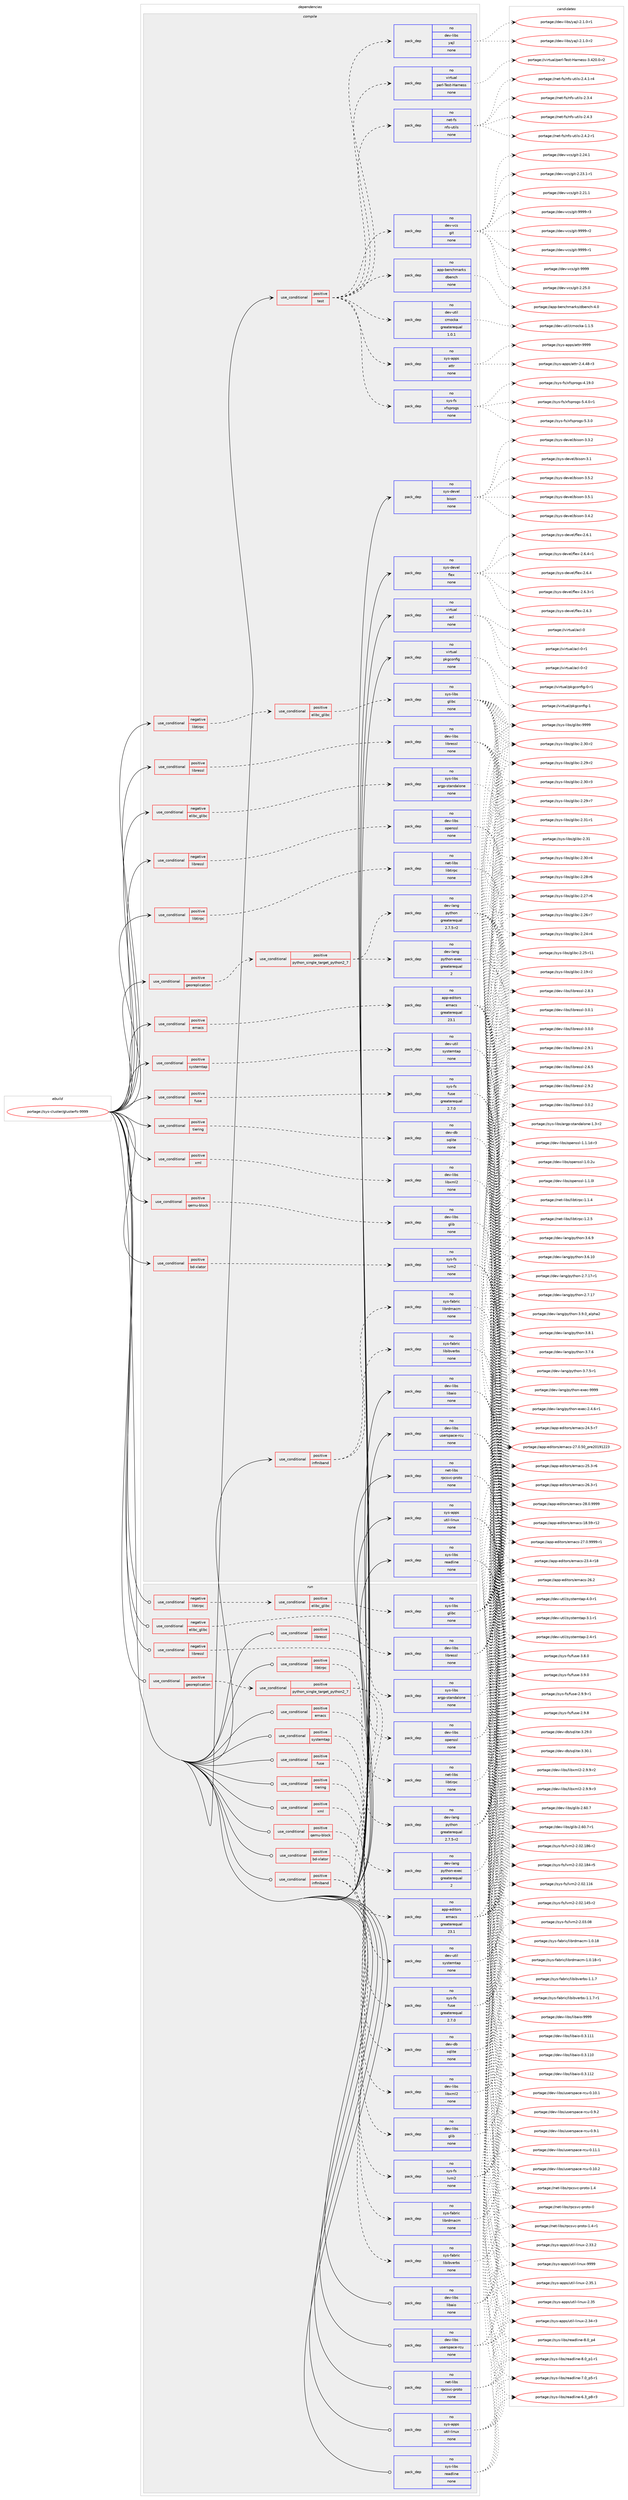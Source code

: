 digraph prolog {

# *************
# Graph options
# *************

newrank=true;
concentrate=true;
compound=true;
graph [rankdir=LR,fontname=Helvetica,fontsize=10,ranksep=1.5];#, ranksep=2.5, nodesep=0.2];
edge  [arrowhead=vee];
node  [fontname=Helvetica,fontsize=10];

# **********
# The ebuild
# **********

subgraph cluster_leftcol {
color=gray;
rank=same;
label=<<i>ebuild</i>>;
id [label="portage://sys-cluster/glusterfs-9999", color=red, width=4, href="../sys-cluster/glusterfs-9999.svg"];
}

# ****************
# The dependencies
# ****************

subgraph cluster_midcol {
color=gray;
label=<<i>dependencies</i>>;
subgraph cluster_compile {
fillcolor="#eeeeee";
style=filled;
label=<<i>compile</i>>;
subgraph cond11287 {
dependency55938 [label=<<TABLE BORDER="0" CELLBORDER="1" CELLSPACING="0" CELLPADDING="4"><TR><TD ROWSPAN="3" CELLPADDING="10">use_conditional</TD></TR><TR><TD>negative</TD></TR><TR><TD>elibc_glibc</TD></TR></TABLE>>, shape=none, color=red];
subgraph pack43481 {
dependency55939 [label=<<TABLE BORDER="0" CELLBORDER="1" CELLSPACING="0" CELLPADDING="4" WIDTH="220"><TR><TD ROWSPAN="6" CELLPADDING="30">pack_dep</TD></TR><TR><TD WIDTH="110">no</TD></TR><TR><TD>sys-libs</TD></TR><TR><TD>argp-standalone</TD></TR><TR><TD>none</TD></TR><TR><TD></TD></TR></TABLE>>, shape=none, color=blue];
}
dependency55938:e -> dependency55939:w [weight=20,style="dashed",arrowhead="vee"];
}
id:e -> dependency55938:w [weight=20,style="solid",arrowhead="vee"];
subgraph cond11288 {
dependency55940 [label=<<TABLE BORDER="0" CELLBORDER="1" CELLSPACING="0" CELLPADDING="4"><TR><TD ROWSPAN="3" CELLPADDING="10">use_conditional</TD></TR><TR><TD>negative</TD></TR><TR><TD>libressl</TD></TR></TABLE>>, shape=none, color=red];
subgraph pack43482 {
dependency55941 [label=<<TABLE BORDER="0" CELLBORDER="1" CELLSPACING="0" CELLPADDING="4" WIDTH="220"><TR><TD ROWSPAN="6" CELLPADDING="30">pack_dep</TD></TR><TR><TD WIDTH="110">no</TD></TR><TR><TD>dev-libs</TD></TR><TR><TD>openssl</TD></TR><TR><TD>none</TD></TR><TR><TD></TD></TR></TABLE>>, shape=none, color=blue];
}
dependency55940:e -> dependency55941:w [weight=20,style="dashed",arrowhead="vee"];
}
id:e -> dependency55940:w [weight=20,style="solid",arrowhead="vee"];
subgraph cond11289 {
dependency55942 [label=<<TABLE BORDER="0" CELLBORDER="1" CELLSPACING="0" CELLPADDING="4"><TR><TD ROWSPAN="3" CELLPADDING="10">use_conditional</TD></TR><TR><TD>negative</TD></TR><TR><TD>libtirpc</TD></TR></TABLE>>, shape=none, color=red];
subgraph cond11290 {
dependency55943 [label=<<TABLE BORDER="0" CELLBORDER="1" CELLSPACING="0" CELLPADDING="4"><TR><TD ROWSPAN="3" CELLPADDING="10">use_conditional</TD></TR><TR><TD>positive</TD></TR><TR><TD>elibc_glibc</TD></TR></TABLE>>, shape=none, color=red];
subgraph pack43483 {
dependency55944 [label=<<TABLE BORDER="0" CELLBORDER="1" CELLSPACING="0" CELLPADDING="4" WIDTH="220"><TR><TD ROWSPAN="6" CELLPADDING="30">pack_dep</TD></TR><TR><TD WIDTH="110">no</TD></TR><TR><TD>sys-libs</TD></TR><TR><TD>glibc</TD></TR><TR><TD>none</TD></TR><TR><TD></TD></TR></TABLE>>, shape=none, color=blue];
}
dependency55943:e -> dependency55944:w [weight=20,style="dashed",arrowhead="vee"];
}
dependency55942:e -> dependency55943:w [weight=20,style="dashed",arrowhead="vee"];
}
id:e -> dependency55942:w [weight=20,style="solid",arrowhead="vee"];
subgraph cond11291 {
dependency55945 [label=<<TABLE BORDER="0" CELLBORDER="1" CELLSPACING="0" CELLPADDING="4"><TR><TD ROWSPAN="3" CELLPADDING="10">use_conditional</TD></TR><TR><TD>positive</TD></TR><TR><TD>bd-xlator</TD></TR></TABLE>>, shape=none, color=red];
subgraph pack43484 {
dependency55946 [label=<<TABLE BORDER="0" CELLBORDER="1" CELLSPACING="0" CELLPADDING="4" WIDTH="220"><TR><TD ROWSPAN="6" CELLPADDING="30">pack_dep</TD></TR><TR><TD WIDTH="110">no</TD></TR><TR><TD>sys-fs</TD></TR><TR><TD>lvm2</TD></TR><TR><TD>none</TD></TR><TR><TD></TD></TR></TABLE>>, shape=none, color=blue];
}
dependency55945:e -> dependency55946:w [weight=20,style="dashed",arrowhead="vee"];
}
id:e -> dependency55945:w [weight=20,style="solid",arrowhead="vee"];
subgraph cond11292 {
dependency55947 [label=<<TABLE BORDER="0" CELLBORDER="1" CELLSPACING="0" CELLPADDING="4"><TR><TD ROWSPAN="3" CELLPADDING="10">use_conditional</TD></TR><TR><TD>positive</TD></TR><TR><TD>emacs</TD></TR></TABLE>>, shape=none, color=red];
subgraph pack43485 {
dependency55948 [label=<<TABLE BORDER="0" CELLBORDER="1" CELLSPACING="0" CELLPADDING="4" WIDTH="220"><TR><TD ROWSPAN="6" CELLPADDING="30">pack_dep</TD></TR><TR><TD WIDTH="110">no</TD></TR><TR><TD>app-editors</TD></TR><TR><TD>emacs</TD></TR><TR><TD>greaterequal</TD></TR><TR><TD>23.1</TD></TR></TABLE>>, shape=none, color=blue];
}
dependency55947:e -> dependency55948:w [weight=20,style="dashed",arrowhead="vee"];
}
id:e -> dependency55947:w [weight=20,style="solid",arrowhead="vee"];
subgraph cond11293 {
dependency55949 [label=<<TABLE BORDER="0" CELLBORDER="1" CELLSPACING="0" CELLPADDING="4"><TR><TD ROWSPAN="3" CELLPADDING="10">use_conditional</TD></TR><TR><TD>positive</TD></TR><TR><TD>fuse</TD></TR></TABLE>>, shape=none, color=red];
subgraph pack43486 {
dependency55950 [label=<<TABLE BORDER="0" CELLBORDER="1" CELLSPACING="0" CELLPADDING="4" WIDTH="220"><TR><TD ROWSPAN="6" CELLPADDING="30">pack_dep</TD></TR><TR><TD WIDTH="110">no</TD></TR><TR><TD>sys-fs</TD></TR><TR><TD>fuse</TD></TR><TR><TD>greaterequal</TD></TR><TR><TD>2.7.0</TD></TR></TABLE>>, shape=none, color=blue];
}
dependency55949:e -> dependency55950:w [weight=20,style="dashed",arrowhead="vee"];
}
id:e -> dependency55949:w [weight=20,style="solid",arrowhead="vee"];
subgraph cond11294 {
dependency55951 [label=<<TABLE BORDER="0" CELLBORDER="1" CELLSPACING="0" CELLPADDING="4"><TR><TD ROWSPAN="3" CELLPADDING="10">use_conditional</TD></TR><TR><TD>positive</TD></TR><TR><TD>georeplication</TD></TR></TABLE>>, shape=none, color=red];
subgraph cond11295 {
dependency55952 [label=<<TABLE BORDER="0" CELLBORDER="1" CELLSPACING="0" CELLPADDING="4"><TR><TD ROWSPAN="3" CELLPADDING="10">use_conditional</TD></TR><TR><TD>positive</TD></TR><TR><TD>python_single_target_python2_7</TD></TR></TABLE>>, shape=none, color=red];
subgraph pack43487 {
dependency55953 [label=<<TABLE BORDER="0" CELLBORDER="1" CELLSPACING="0" CELLPADDING="4" WIDTH="220"><TR><TD ROWSPAN="6" CELLPADDING="30">pack_dep</TD></TR><TR><TD WIDTH="110">no</TD></TR><TR><TD>dev-lang</TD></TR><TR><TD>python</TD></TR><TR><TD>greaterequal</TD></TR><TR><TD>2.7.5-r2</TD></TR></TABLE>>, shape=none, color=blue];
}
dependency55952:e -> dependency55953:w [weight=20,style="dashed",arrowhead="vee"];
subgraph pack43488 {
dependency55954 [label=<<TABLE BORDER="0" CELLBORDER="1" CELLSPACING="0" CELLPADDING="4" WIDTH="220"><TR><TD ROWSPAN="6" CELLPADDING="30">pack_dep</TD></TR><TR><TD WIDTH="110">no</TD></TR><TR><TD>dev-lang</TD></TR><TR><TD>python-exec</TD></TR><TR><TD>greaterequal</TD></TR><TR><TD>2</TD></TR></TABLE>>, shape=none, color=blue];
}
dependency55952:e -> dependency55954:w [weight=20,style="dashed",arrowhead="vee"];
}
dependency55951:e -> dependency55952:w [weight=20,style="dashed",arrowhead="vee"];
}
id:e -> dependency55951:w [weight=20,style="solid",arrowhead="vee"];
subgraph cond11296 {
dependency55955 [label=<<TABLE BORDER="0" CELLBORDER="1" CELLSPACING="0" CELLPADDING="4"><TR><TD ROWSPAN="3" CELLPADDING="10">use_conditional</TD></TR><TR><TD>positive</TD></TR><TR><TD>infiniband</TD></TR></TABLE>>, shape=none, color=red];
subgraph pack43489 {
dependency55956 [label=<<TABLE BORDER="0" CELLBORDER="1" CELLSPACING="0" CELLPADDING="4" WIDTH="220"><TR><TD ROWSPAN="6" CELLPADDING="30">pack_dep</TD></TR><TR><TD WIDTH="110">no</TD></TR><TR><TD>sys-fabric</TD></TR><TR><TD>libibverbs</TD></TR><TR><TD>none</TD></TR><TR><TD></TD></TR></TABLE>>, shape=none, color=blue];
}
dependency55955:e -> dependency55956:w [weight=20,style="dashed",arrowhead="vee"];
subgraph pack43490 {
dependency55957 [label=<<TABLE BORDER="0" CELLBORDER="1" CELLSPACING="0" CELLPADDING="4" WIDTH="220"><TR><TD ROWSPAN="6" CELLPADDING="30">pack_dep</TD></TR><TR><TD WIDTH="110">no</TD></TR><TR><TD>sys-fabric</TD></TR><TR><TD>librdmacm</TD></TR><TR><TD>none</TD></TR><TR><TD></TD></TR></TABLE>>, shape=none, color=blue];
}
dependency55955:e -> dependency55957:w [weight=20,style="dashed",arrowhead="vee"];
}
id:e -> dependency55955:w [weight=20,style="solid",arrowhead="vee"];
subgraph cond11297 {
dependency55958 [label=<<TABLE BORDER="0" CELLBORDER="1" CELLSPACING="0" CELLPADDING="4"><TR><TD ROWSPAN="3" CELLPADDING="10">use_conditional</TD></TR><TR><TD>positive</TD></TR><TR><TD>libressl</TD></TR></TABLE>>, shape=none, color=red];
subgraph pack43491 {
dependency55959 [label=<<TABLE BORDER="0" CELLBORDER="1" CELLSPACING="0" CELLPADDING="4" WIDTH="220"><TR><TD ROWSPAN="6" CELLPADDING="30">pack_dep</TD></TR><TR><TD WIDTH="110">no</TD></TR><TR><TD>dev-libs</TD></TR><TR><TD>libressl</TD></TR><TR><TD>none</TD></TR><TR><TD></TD></TR></TABLE>>, shape=none, color=blue];
}
dependency55958:e -> dependency55959:w [weight=20,style="dashed",arrowhead="vee"];
}
id:e -> dependency55958:w [weight=20,style="solid",arrowhead="vee"];
subgraph cond11298 {
dependency55960 [label=<<TABLE BORDER="0" CELLBORDER="1" CELLSPACING="0" CELLPADDING="4"><TR><TD ROWSPAN="3" CELLPADDING="10">use_conditional</TD></TR><TR><TD>positive</TD></TR><TR><TD>libtirpc</TD></TR></TABLE>>, shape=none, color=red];
subgraph pack43492 {
dependency55961 [label=<<TABLE BORDER="0" CELLBORDER="1" CELLSPACING="0" CELLPADDING="4" WIDTH="220"><TR><TD ROWSPAN="6" CELLPADDING="30">pack_dep</TD></TR><TR><TD WIDTH="110">no</TD></TR><TR><TD>net-libs</TD></TR><TR><TD>libtirpc</TD></TR><TR><TD>none</TD></TR><TR><TD></TD></TR></TABLE>>, shape=none, color=blue];
}
dependency55960:e -> dependency55961:w [weight=20,style="dashed",arrowhead="vee"];
}
id:e -> dependency55960:w [weight=20,style="solid",arrowhead="vee"];
subgraph cond11299 {
dependency55962 [label=<<TABLE BORDER="0" CELLBORDER="1" CELLSPACING="0" CELLPADDING="4"><TR><TD ROWSPAN="3" CELLPADDING="10">use_conditional</TD></TR><TR><TD>positive</TD></TR><TR><TD>qemu-block</TD></TR></TABLE>>, shape=none, color=red];
subgraph pack43493 {
dependency55963 [label=<<TABLE BORDER="0" CELLBORDER="1" CELLSPACING="0" CELLPADDING="4" WIDTH="220"><TR><TD ROWSPAN="6" CELLPADDING="30">pack_dep</TD></TR><TR><TD WIDTH="110">no</TD></TR><TR><TD>dev-libs</TD></TR><TR><TD>glib</TD></TR><TR><TD>none</TD></TR><TR><TD></TD></TR></TABLE>>, shape=none, color=blue];
}
dependency55962:e -> dependency55963:w [weight=20,style="dashed",arrowhead="vee"];
}
id:e -> dependency55962:w [weight=20,style="solid",arrowhead="vee"];
subgraph cond11300 {
dependency55964 [label=<<TABLE BORDER="0" CELLBORDER="1" CELLSPACING="0" CELLPADDING="4"><TR><TD ROWSPAN="3" CELLPADDING="10">use_conditional</TD></TR><TR><TD>positive</TD></TR><TR><TD>systemtap</TD></TR></TABLE>>, shape=none, color=red];
subgraph pack43494 {
dependency55965 [label=<<TABLE BORDER="0" CELLBORDER="1" CELLSPACING="0" CELLPADDING="4" WIDTH="220"><TR><TD ROWSPAN="6" CELLPADDING="30">pack_dep</TD></TR><TR><TD WIDTH="110">no</TD></TR><TR><TD>dev-util</TD></TR><TR><TD>systemtap</TD></TR><TR><TD>none</TD></TR><TR><TD></TD></TR></TABLE>>, shape=none, color=blue];
}
dependency55964:e -> dependency55965:w [weight=20,style="dashed",arrowhead="vee"];
}
id:e -> dependency55964:w [weight=20,style="solid",arrowhead="vee"];
subgraph cond11301 {
dependency55966 [label=<<TABLE BORDER="0" CELLBORDER="1" CELLSPACING="0" CELLPADDING="4"><TR><TD ROWSPAN="3" CELLPADDING="10">use_conditional</TD></TR><TR><TD>positive</TD></TR><TR><TD>test</TD></TR></TABLE>>, shape=none, color=red];
subgraph pack43495 {
dependency55967 [label=<<TABLE BORDER="0" CELLBORDER="1" CELLSPACING="0" CELLPADDING="4" WIDTH="220"><TR><TD ROWSPAN="6" CELLPADDING="30">pack_dep</TD></TR><TR><TD WIDTH="110">no</TD></TR><TR><TD>dev-util</TD></TR><TR><TD>cmocka</TD></TR><TR><TD>greaterequal</TD></TR><TR><TD>1.0.1</TD></TR></TABLE>>, shape=none, color=blue];
}
dependency55966:e -> dependency55967:w [weight=20,style="dashed",arrowhead="vee"];
subgraph pack43496 {
dependency55968 [label=<<TABLE BORDER="0" CELLBORDER="1" CELLSPACING="0" CELLPADDING="4" WIDTH="220"><TR><TD ROWSPAN="6" CELLPADDING="30">pack_dep</TD></TR><TR><TD WIDTH="110">no</TD></TR><TR><TD>app-benchmarks</TD></TR><TR><TD>dbench</TD></TR><TR><TD>none</TD></TR><TR><TD></TD></TR></TABLE>>, shape=none, color=blue];
}
dependency55966:e -> dependency55968:w [weight=20,style="dashed",arrowhead="vee"];
subgraph pack43497 {
dependency55969 [label=<<TABLE BORDER="0" CELLBORDER="1" CELLSPACING="0" CELLPADDING="4" WIDTH="220"><TR><TD ROWSPAN="6" CELLPADDING="30">pack_dep</TD></TR><TR><TD WIDTH="110">no</TD></TR><TR><TD>dev-vcs</TD></TR><TR><TD>git</TD></TR><TR><TD>none</TD></TR><TR><TD></TD></TR></TABLE>>, shape=none, color=blue];
}
dependency55966:e -> dependency55969:w [weight=20,style="dashed",arrowhead="vee"];
subgraph pack43498 {
dependency55970 [label=<<TABLE BORDER="0" CELLBORDER="1" CELLSPACING="0" CELLPADDING="4" WIDTH="220"><TR><TD ROWSPAN="6" CELLPADDING="30">pack_dep</TD></TR><TR><TD WIDTH="110">no</TD></TR><TR><TD>net-fs</TD></TR><TR><TD>nfs-utils</TD></TR><TR><TD>none</TD></TR><TR><TD></TD></TR></TABLE>>, shape=none, color=blue];
}
dependency55966:e -> dependency55970:w [weight=20,style="dashed",arrowhead="vee"];
subgraph pack43499 {
dependency55971 [label=<<TABLE BORDER="0" CELLBORDER="1" CELLSPACING="0" CELLPADDING="4" WIDTH="220"><TR><TD ROWSPAN="6" CELLPADDING="30">pack_dep</TD></TR><TR><TD WIDTH="110">no</TD></TR><TR><TD>virtual</TD></TR><TR><TD>perl-Test-Harness</TD></TR><TR><TD>none</TD></TR><TR><TD></TD></TR></TABLE>>, shape=none, color=blue];
}
dependency55966:e -> dependency55971:w [weight=20,style="dashed",arrowhead="vee"];
subgraph pack43500 {
dependency55972 [label=<<TABLE BORDER="0" CELLBORDER="1" CELLSPACING="0" CELLPADDING="4" WIDTH="220"><TR><TD ROWSPAN="6" CELLPADDING="30">pack_dep</TD></TR><TR><TD WIDTH="110">no</TD></TR><TR><TD>dev-libs</TD></TR><TR><TD>yajl</TD></TR><TR><TD>none</TD></TR><TR><TD></TD></TR></TABLE>>, shape=none, color=blue];
}
dependency55966:e -> dependency55972:w [weight=20,style="dashed",arrowhead="vee"];
subgraph pack43501 {
dependency55973 [label=<<TABLE BORDER="0" CELLBORDER="1" CELLSPACING="0" CELLPADDING="4" WIDTH="220"><TR><TD ROWSPAN="6" CELLPADDING="30">pack_dep</TD></TR><TR><TD WIDTH="110">no</TD></TR><TR><TD>sys-fs</TD></TR><TR><TD>xfsprogs</TD></TR><TR><TD>none</TD></TR><TR><TD></TD></TR></TABLE>>, shape=none, color=blue];
}
dependency55966:e -> dependency55973:w [weight=20,style="dashed",arrowhead="vee"];
subgraph pack43502 {
dependency55974 [label=<<TABLE BORDER="0" CELLBORDER="1" CELLSPACING="0" CELLPADDING="4" WIDTH="220"><TR><TD ROWSPAN="6" CELLPADDING="30">pack_dep</TD></TR><TR><TD WIDTH="110">no</TD></TR><TR><TD>sys-apps</TD></TR><TR><TD>attr</TD></TR><TR><TD>none</TD></TR><TR><TD></TD></TR></TABLE>>, shape=none, color=blue];
}
dependency55966:e -> dependency55974:w [weight=20,style="dashed",arrowhead="vee"];
}
id:e -> dependency55966:w [weight=20,style="solid",arrowhead="vee"];
subgraph cond11302 {
dependency55975 [label=<<TABLE BORDER="0" CELLBORDER="1" CELLSPACING="0" CELLPADDING="4"><TR><TD ROWSPAN="3" CELLPADDING="10">use_conditional</TD></TR><TR><TD>positive</TD></TR><TR><TD>tiering</TD></TR></TABLE>>, shape=none, color=red];
subgraph pack43503 {
dependency55976 [label=<<TABLE BORDER="0" CELLBORDER="1" CELLSPACING="0" CELLPADDING="4" WIDTH="220"><TR><TD ROWSPAN="6" CELLPADDING="30">pack_dep</TD></TR><TR><TD WIDTH="110">no</TD></TR><TR><TD>dev-db</TD></TR><TR><TD>sqlite</TD></TR><TR><TD>none</TD></TR><TR><TD></TD></TR></TABLE>>, shape=none, color=blue];
}
dependency55975:e -> dependency55976:w [weight=20,style="dashed",arrowhead="vee"];
}
id:e -> dependency55975:w [weight=20,style="solid",arrowhead="vee"];
subgraph cond11303 {
dependency55977 [label=<<TABLE BORDER="0" CELLBORDER="1" CELLSPACING="0" CELLPADDING="4"><TR><TD ROWSPAN="3" CELLPADDING="10">use_conditional</TD></TR><TR><TD>positive</TD></TR><TR><TD>xml</TD></TR></TABLE>>, shape=none, color=red];
subgraph pack43504 {
dependency55978 [label=<<TABLE BORDER="0" CELLBORDER="1" CELLSPACING="0" CELLPADDING="4" WIDTH="220"><TR><TD ROWSPAN="6" CELLPADDING="30">pack_dep</TD></TR><TR><TD WIDTH="110">no</TD></TR><TR><TD>dev-libs</TD></TR><TR><TD>libxml2</TD></TR><TR><TD>none</TD></TR><TR><TD></TD></TR></TABLE>>, shape=none, color=blue];
}
dependency55977:e -> dependency55978:w [weight=20,style="dashed",arrowhead="vee"];
}
id:e -> dependency55977:w [weight=20,style="solid",arrowhead="vee"];
subgraph pack43505 {
dependency55979 [label=<<TABLE BORDER="0" CELLBORDER="1" CELLSPACING="0" CELLPADDING="4" WIDTH="220"><TR><TD ROWSPAN="6" CELLPADDING="30">pack_dep</TD></TR><TR><TD WIDTH="110">no</TD></TR><TR><TD>dev-libs</TD></TR><TR><TD>libaio</TD></TR><TR><TD>none</TD></TR><TR><TD></TD></TR></TABLE>>, shape=none, color=blue];
}
id:e -> dependency55979:w [weight=20,style="solid",arrowhead="vee"];
subgraph pack43506 {
dependency55980 [label=<<TABLE BORDER="0" CELLBORDER="1" CELLSPACING="0" CELLPADDING="4" WIDTH="220"><TR><TD ROWSPAN="6" CELLPADDING="30">pack_dep</TD></TR><TR><TD WIDTH="110">no</TD></TR><TR><TD>dev-libs</TD></TR><TR><TD>userspace-rcu</TD></TR><TR><TD>none</TD></TR><TR><TD></TD></TR></TABLE>>, shape=none, color=blue];
}
id:e -> dependency55980:w [weight=20,style="solid",arrowhead="vee"];
subgraph pack43507 {
dependency55981 [label=<<TABLE BORDER="0" CELLBORDER="1" CELLSPACING="0" CELLPADDING="4" WIDTH="220"><TR><TD ROWSPAN="6" CELLPADDING="30">pack_dep</TD></TR><TR><TD WIDTH="110">no</TD></TR><TR><TD>net-libs</TD></TR><TR><TD>rpcsvc-proto</TD></TR><TR><TD>none</TD></TR><TR><TD></TD></TR></TABLE>>, shape=none, color=blue];
}
id:e -> dependency55981:w [weight=20,style="solid",arrowhead="vee"];
subgraph pack43508 {
dependency55982 [label=<<TABLE BORDER="0" CELLBORDER="1" CELLSPACING="0" CELLPADDING="4" WIDTH="220"><TR><TD ROWSPAN="6" CELLPADDING="30">pack_dep</TD></TR><TR><TD WIDTH="110">no</TD></TR><TR><TD>sys-apps</TD></TR><TR><TD>util-linux</TD></TR><TR><TD>none</TD></TR><TR><TD></TD></TR></TABLE>>, shape=none, color=blue];
}
id:e -> dependency55982:w [weight=20,style="solid",arrowhead="vee"];
subgraph pack43509 {
dependency55983 [label=<<TABLE BORDER="0" CELLBORDER="1" CELLSPACING="0" CELLPADDING="4" WIDTH="220"><TR><TD ROWSPAN="6" CELLPADDING="30">pack_dep</TD></TR><TR><TD WIDTH="110">no</TD></TR><TR><TD>sys-devel</TD></TR><TR><TD>bison</TD></TR><TR><TD>none</TD></TR><TR><TD></TD></TR></TABLE>>, shape=none, color=blue];
}
id:e -> dependency55983:w [weight=20,style="solid",arrowhead="vee"];
subgraph pack43510 {
dependency55984 [label=<<TABLE BORDER="0" CELLBORDER="1" CELLSPACING="0" CELLPADDING="4" WIDTH="220"><TR><TD ROWSPAN="6" CELLPADDING="30">pack_dep</TD></TR><TR><TD WIDTH="110">no</TD></TR><TR><TD>sys-devel</TD></TR><TR><TD>flex</TD></TR><TR><TD>none</TD></TR><TR><TD></TD></TR></TABLE>>, shape=none, color=blue];
}
id:e -> dependency55984:w [weight=20,style="solid",arrowhead="vee"];
subgraph pack43511 {
dependency55985 [label=<<TABLE BORDER="0" CELLBORDER="1" CELLSPACING="0" CELLPADDING="4" WIDTH="220"><TR><TD ROWSPAN="6" CELLPADDING="30">pack_dep</TD></TR><TR><TD WIDTH="110">no</TD></TR><TR><TD>sys-libs</TD></TR><TR><TD>readline</TD></TR><TR><TD>none</TD></TR><TR><TD></TD></TR></TABLE>>, shape=none, color=blue];
}
id:e -> dependency55985:w [weight=20,style="solid",arrowhead="vee"];
subgraph pack43512 {
dependency55986 [label=<<TABLE BORDER="0" CELLBORDER="1" CELLSPACING="0" CELLPADDING="4" WIDTH="220"><TR><TD ROWSPAN="6" CELLPADDING="30">pack_dep</TD></TR><TR><TD WIDTH="110">no</TD></TR><TR><TD>virtual</TD></TR><TR><TD>acl</TD></TR><TR><TD>none</TD></TR><TR><TD></TD></TR></TABLE>>, shape=none, color=blue];
}
id:e -> dependency55986:w [weight=20,style="solid",arrowhead="vee"];
subgraph pack43513 {
dependency55987 [label=<<TABLE BORDER="0" CELLBORDER="1" CELLSPACING="0" CELLPADDING="4" WIDTH="220"><TR><TD ROWSPAN="6" CELLPADDING="30">pack_dep</TD></TR><TR><TD WIDTH="110">no</TD></TR><TR><TD>virtual</TD></TR><TR><TD>pkgconfig</TD></TR><TR><TD>none</TD></TR><TR><TD></TD></TR></TABLE>>, shape=none, color=blue];
}
id:e -> dependency55987:w [weight=20,style="solid",arrowhead="vee"];
}
subgraph cluster_compileandrun {
fillcolor="#eeeeee";
style=filled;
label=<<i>compile and run</i>>;
}
subgraph cluster_run {
fillcolor="#eeeeee";
style=filled;
label=<<i>run</i>>;
subgraph cond11304 {
dependency55988 [label=<<TABLE BORDER="0" CELLBORDER="1" CELLSPACING="0" CELLPADDING="4"><TR><TD ROWSPAN="3" CELLPADDING="10">use_conditional</TD></TR><TR><TD>negative</TD></TR><TR><TD>elibc_glibc</TD></TR></TABLE>>, shape=none, color=red];
subgraph pack43514 {
dependency55989 [label=<<TABLE BORDER="0" CELLBORDER="1" CELLSPACING="0" CELLPADDING="4" WIDTH="220"><TR><TD ROWSPAN="6" CELLPADDING="30">pack_dep</TD></TR><TR><TD WIDTH="110">no</TD></TR><TR><TD>sys-libs</TD></TR><TR><TD>argp-standalone</TD></TR><TR><TD>none</TD></TR><TR><TD></TD></TR></TABLE>>, shape=none, color=blue];
}
dependency55988:e -> dependency55989:w [weight=20,style="dashed",arrowhead="vee"];
}
id:e -> dependency55988:w [weight=20,style="solid",arrowhead="odot"];
subgraph cond11305 {
dependency55990 [label=<<TABLE BORDER="0" CELLBORDER="1" CELLSPACING="0" CELLPADDING="4"><TR><TD ROWSPAN="3" CELLPADDING="10">use_conditional</TD></TR><TR><TD>negative</TD></TR><TR><TD>libressl</TD></TR></TABLE>>, shape=none, color=red];
subgraph pack43515 {
dependency55991 [label=<<TABLE BORDER="0" CELLBORDER="1" CELLSPACING="0" CELLPADDING="4" WIDTH="220"><TR><TD ROWSPAN="6" CELLPADDING="30">pack_dep</TD></TR><TR><TD WIDTH="110">no</TD></TR><TR><TD>dev-libs</TD></TR><TR><TD>openssl</TD></TR><TR><TD>none</TD></TR><TR><TD></TD></TR></TABLE>>, shape=none, color=blue];
}
dependency55990:e -> dependency55991:w [weight=20,style="dashed",arrowhead="vee"];
}
id:e -> dependency55990:w [weight=20,style="solid",arrowhead="odot"];
subgraph cond11306 {
dependency55992 [label=<<TABLE BORDER="0" CELLBORDER="1" CELLSPACING="0" CELLPADDING="4"><TR><TD ROWSPAN="3" CELLPADDING="10">use_conditional</TD></TR><TR><TD>negative</TD></TR><TR><TD>libtirpc</TD></TR></TABLE>>, shape=none, color=red];
subgraph cond11307 {
dependency55993 [label=<<TABLE BORDER="0" CELLBORDER="1" CELLSPACING="0" CELLPADDING="4"><TR><TD ROWSPAN="3" CELLPADDING="10">use_conditional</TD></TR><TR><TD>positive</TD></TR><TR><TD>elibc_glibc</TD></TR></TABLE>>, shape=none, color=red];
subgraph pack43516 {
dependency55994 [label=<<TABLE BORDER="0" CELLBORDER="1" CELLSPACING="0" CELLPADDING="4" WIDTH="220"><TR><TD ROWSPAN="6" CELLPADDING="30">pack_dep</TD></TR><TR><TD WIDTH="110">no</TD></TR><TR><TD>sys-libs</TD></TR><TR><TD>glibc</TD></TR><TR><TD>none</TD></TR><TR><TD></TD></TR></TABLE>>, shape=none, color=blue];
}
dependency55993:e -> dependency55994:w [weight=20,style="dashed",arrowhead="vee"];
}
dependency55992:e -> dependency55993:w [weight=20,style="dashed",arrowhead="vee"];
}
id:e -> dependency55992:w [weight=20,style="solid",arrowhead="odot"];
subgraph cond11308 {
dependency55995 [label=<<TABLE BORDER="0" CELLBORDER="1" CELLSPACING="0" CELLPADDING="4"><TR><TD ROWSPAN="3" CELLPADDING="10">use_conditional</TD></TR><TR><TD>positive</TD></TR><TR><TD>bd-xlator</TD></TR></TABLE>>, shape=none, color=red];
subgraph pack43517 {
dependency55996 [label=<<TABLE BORDER="0" CELLBORDER="1" CELLSPACING="0" CELLPADDING="4" WIDTH="220"><TR><TD ROWSPAN="6" CELLPADDING="30">pack_dep</TD></TR><TR><TD WIDTH="110">no</TD></TR><TR><TD>sys-fs</TD></TR><TR><TD>lvm2</TD></TR><TR><TD>none</TD></TR><TR><TD></TD></TR></TABLE>>, shape=none, color=blue];
}
dependency55995:e -> dependency55996:w [weight=20,style="dashed",arrowhead="vee"];
}
id:e -> dependency55995:w [weight=20,style="solid",arrowhead="odot"];
subgraph cond11309 {
dependency55997 [label=<<TABLE BORDER="0" CELLBORDER="1" CELLSPACING="0" CELLPADDING="4"><TR><TD ROWSPAN="3" CELLPADDING="10">use_conditional</TD></TR><TR><TD>positive</TD></TR><TR><TD>emacs</TD></TR></TABLE>>, shape=none, color=red];
subgraph pack43518 {
dependency55998 [label=<<TABLE BORDER="0" CELLBORDER="1" CELLSPACING="0" CELLPADDING="4" WIDTH="220"><TR><TD ROWSPAN="6" CELLPADDING="30">pack_dep</TD></TR><TR><TD WIDTH="110">no</TD></TR><TR><TD>app-editors</TD></TR><TR><TD>emacs</TD></TR><TR><TD>greaterequal</TD></TR><TR><TD>23.1</TD></TR></TABLE>>, shape=none, color=blue];
}
dependency55997:e -> dependency55998:w [weight=20,style="dashed",arrowhead="vee"];
}
id:e -> dependency55997:w [weight=20,style="solid",arrowhead="odot"];
subgraph cond11310 {
dependency55999 [label=<<TABLE BORDER="0" CELLBORDER="1" CELLSPACING="0" CELLPADDING="4"><TR><TD ROWSPAN="3" CELLPADDING="10">use_conditional</TD></TR><TR><TD>positive</TD></TR><TR><TD>fuse</TD></TR></TABLE>>, shape=none, color=red];
subgraph pack43519 {
dependency56000 [label=<<TABLE BORDER="0" CELLBORDER="1" CELLSPACING="0" CELLPADDING="4" WIDTH="220"><TR><TD ROWSPAN="6" CELLPADDING="30">pack_dep</TD></TR><TR><TD WIDTH="110">no</TD></TR><TR><TD>sys-fs</TD></TR><TR><TD>fuse</TD></TR><TR><TD>greaterequal</TD></TR><TR><TD>2.7.0</TD></TR></TABLE>>, shape=none, color=blue];
}
dependency55999:e -> dependency56000:w [weight=20,style="dashed",arrowhead="vee"];
}
id:e -> dependency55999:w [weight=20,style="solid",arrowhead="odot"];
subgraph cond11311 {
dependency56001 [label=<<TABLE BORDER="0" CELLBORDER="1" CELLSPACING="0" CELLPADDING="4"><TR><TD ROWSPAN="3" CELLPADDING="10">use_conditional</TD></TR><TR><TD>positive</TD></TR><TR><TD>georeplication</TD></TR></TABLE>>, shape=none, color=red];
subgraph cond11312 {
dependency56002 [label=<<TABLE BORDER="0" CELLBORDER="1" CELLSPACING="0" CELLPADDING="4"><TR><TD ROWSPAN="3" CELLPADDING="10">use_conditional</TD></TR><TR><TD>positive</TD></TR><TR><TD>python_single_target_python2_7</TD></TR></TABLE>>, shape=none, color=red];
subgraph pack43520 {
dependency56003 [label=<<TABLE BORDER="0" CELLBORDER="1" CELLSPACING="0" CELLPADDING="4" WIDTH="220"><TR><TD ROWSPAN="6" CELLPADDING="30">pack_dep</TD></TR><TR><TD WIDTH="110">no</TD></TR><TR><TD>dev-lang</TD></TR><TR><TD>python</TD></TR><TR><TD>greaterequal</TD></TR><TR><TD>2.7.5-r2</TD></TR></TABLE>>, shape=none, color=blue];
}
dependency56002:e -> dependency56003:w [weight=20,style="dashed",arrowhead="vee"];
subgraph pack43521 {
dependency56004 [label=<<TABLE BORDER="0" CELLBORDER="1" CELLSPACING="0" CELLPADDING="4" WIDTH="220"><TR><TD ROWSPAN="6" CELLPADDING="30">pack_dep</TD></TR><TR><TD WIDTH="110">no</TD></TR><TR><TD>dev-lang</TD></TR><TR><TD>python-exec</TD></TR><TR><TD>greaterequal</TD></TR><TR><TD>2</TD></TR></TABLE>>, shape=none, color=blue];
}
dependency56002:e -> dependency56004:w [weight=20,style="dashed",arrowhead="vee"];
}
dependency56001:e -> dependency56002:w [weight=20,style="dashed",arrowhead="vee"];
}
id:e -> dependency56001:w [weight=20,style="solid",arrowhead="odot"];
subgraph cond11313 {
dependency56005 [label=<<TABLE BORDER="0" CELLBORDER="1" CELLSPACING="0" CELLPADDING="4"><TR><TD ROWSPAN="3" CELLPADDING="10">use_conditional</TD></TR><TR><TD>positive</TD></TR><TR><TD>infiniband</TD></TR></TABLE>>, shape=none, color=red];
subgraph pack43522 {
dependency56006 [label=<<TABLE BORDER="0" CELLBORDER="1" CELLSPACING="0" CELLPADDING="4" WIDTH="220"><TR><TD ROWSPAN="6" CELLPADDING="30">pack_dep</TD></TR><TR><TD WIDTH="110">no</TD></TR><TR><TD>sys-fabric</TD></TR><TR><TD>libibverbs</TD></TR><TR><TD>none</TD></TR><TR><TD></TD></TR></TABLE>>, shape=none, color=blue];
}
dependency56005:e -> dependency56006:w [weight=20,style="dashed",arrowhead="vee"];
subgraph pack43523 {
dependency56007 [label=<<TABLE BORDER="0" CELLBORDER="1" CELLSPACING="0" CELLPADDING="4" WIDTH="220"><TR><TD ROWSPAN="6" CELLPADDING="30">pack_dep</TD></TR><TR><TD WIDTH="110">no</TD></TR><TR><TD>sys-fabric</TD></TR><TR><TD>librdmacm</TD></TR><TR><TD>none</TD></TR><TR><TD></TD></TR></TABLE>>, shape=none, color=blue];
}
dependency56005:e -> dependency56007:w [weight=20,style="dashed",arrowhead="vee"];
}
id:e -> dependency56005:w [weight=20,style="solid",arrowhead="odot"];
subgraph cond11314 {
dependency56008 [label=<<TABLE BORDER="0" CELLBORDER="1" CELLSPACING="0" CELLPADDING="4"><TR><TD ROWSPAN="3" CELLPADDING="10">use_conditional</TD></TR><TR><TD>positive</TD></TR><TR><TD>libressl</TD></TR></TABLE>>, shape=none, color=red];
subgraph pack43524 {
dependency56009 [label=<<TABLE BORDER="0" CELLBORDER="1" CELLSPACING="0" CELLPADDING="4" WIDTH="220"><TR><TD ROWSPAN="6" CELLPADDING="30">pack_dep</TD></TR><TR><TD WIDTH="110">no</TD></TR><TR><TD>dev-libs</TD></TR><TR><TD>libressl</TD></TR><TR><TD>none</TD></TR><TR><TD></TD></TR></TABLE>>, shape=none, color=blue];
}
dependency56008:e -> dependency56009:w [weight=20,style="dashed",arrowhead="vee"];
}
id:e -> dependency56008:w [weight=20,style="solid",arrowhead="odot"];
subgraph cond11315 {
dependency56010 [label=<<TABLE BORDER="0" CELLBORDER="1" CELLSPACING="0" CELLPADDING="4"><TR><TD ROWSPAN="3" CELLPADDING="10">use_conditional</TD></TR><TR><TD>positive</TD></TR><TR><TD>libtirpc</TD></TR></TABLE>>, shape=none, color=red];
subgraph pack43525 {
dependency56011 [label=<<TABLE BORDER="0" CELLBORDER="1" CELLSPACING="0" CELLPADDING="4" WIDTH="220"><TR><TD ROWSPAN="6" CELLPADDING="30">pack_dep</TD></TR><TR><TD WIDTH="110">no</TD></TR><TR><TD>net-libs</TD></TR><TR><TD>libtirpc</TD></TR><TR><TD>none</TD></TR><TR><TD></TD></TR></TABLE>>, shape=none, color=blue];
}
dependency56010:e -> dependency56011:w [weight=20,style="dashed",arrowhead="vee"];
}
id:e -> dependency56010:w [weight=20,style="solid",arrowhead="odot"];
subgraph cond11316 {
dependency56012 [label=<<TABLE BORDER="0" CELLBORDER="1" CELLSPACING="0" CELLPADDING="4"><TR><TD ROWSPAN="3" CELLPADDING="10">use_conditional</TD></TR><TR><TD>positive</TD></TR><TR><TD>qemu-block</TD></TR></TABLE>>, shape=none, color=red];
subgraph pack43526 {
dependency56013 [label=<<TABLE BORDER="0" CELLBORDER="1" CELLSPACING="0" CELLPADDING="4" WIDTH="220"><TR><TD ROWSPAN="6" CELLPADDING="30">pack_dep</TD></TR><TR><TD WIDTH="110">no</TD></TR><TR><TD>dev-libs</TD></TR><TR><TD>glib</TD></TR><TR><TD>none</TD></TR><TR><TD></TD></TR></TABLE>>, shape=none, color=blue];
}
dependency56012:e -> dependency56013:w [weight=20,style="dashed",arrowhead="vee"];
}
id:e -> dependency56012:w [weight=20,style="solid",arrowhead="odot"];
subgraph cond11317 {
dependency56014 [label=<<TABLE BORDER="0" CELLBORDER="1" CELLSPACING="0" CELLPADDING="4"><TR><TD ROWSPAN="3" CELLPADDING="10">use_conditional</TD></TR><TR><TD>positive</TD></TR><TR><TD>systemtap</TD></TR></TABLE>>, shape=none, color=red];
subgraph pack43527 {
dependency56015 [label=<<TABLE BORDER="0" CELLBORDER="1" CELLSPACING="0" CELLPADDING="4" WIDTH="220"><TR><TD ROWSPAN="6" CELLPADDING="30">pack_dep</TD></TR><TR><TD WIDTH="110">no</TD></TR><TR><TD>dev-util</TD></TR><TR><TD>systemtap</TD></TR><TR><TD>none</TD></TR><TR><TD></TD></TR></TABLE>>, shape=none, color=blue];
}
dependency56014:e -> dependency56015:w [weight=20,style="dashed",arrowhead="vee"];
}
id:e -> dependency56014:w [weight=20,style="solid",arrowhead="odot"];
subgraph cond11318 {
dependency56016 [label=<<TABLE BORDER="0" CELLBORDER="1" CELLSPACING="0" CELLPADDING="4"><TR><TD ROWSPAN="3" CELLPADDING="10">use_conditional</TD></TR><TR><TD>positive</TD></TR><TR><TD>tiering</TD></TR></TABLE>>, shape=none, color=red];
subgraph pack43528 {
dependency56017 [label=<<TABLE BORDER="0" CELLBORDER="1" CELLSPACING="0" CELLPADDING="4" WIDTH="220"><TR><TD ROWSPAN="6" CELLPADDING="30">pack_dep</TD></TR><TR><TD WIDTH="110">no</TD></TR><TR><TD>dev-db</TD></TR><TR><TD>sqlite</TD></TR><TR><TD>none</TD></TR><TR><TD></TD></TR></TABLE>>, shape=none, color=blue];
}
dependency56016:e -> dependency56017:w [weight=20,style="dashed",arrowhead="vee"];
}
id:e -> dependency56016:w [weight=20,style="solid",arrowhead="odot"];
subgraph cond11319 {
dependency56018 [label=<<TABLE BORDER="0" CELLBORDER="1" CELLSPACING="0" CELLPADDING="4"><TR><TD ROWSPAN="3" CELLPADDING="10">use_conditional</TD></TR><TR><TD>positive</TD></TR><TR><TD>xml</TD></TR></TABLE>>, shape=none, color=red];
subgraph pack43529 {
dependency56019 [label=<<TABLE BORDER="0" CELLBORDER="1" CELLSPACING="0" CELLPADDING="4" WIDTH="220"><TR><TD ROWSPAN="6" CELLPADDING="30">pack_dep</TD></TR><TR><TD WIDTH="110">no</TD></TR><TR><TD>dev-libs</TD></TR><TR><TD>libxml2</TD></TR><TR><TD>none</TD></TR><TR><TD></TD></TR></TABLE>>, shape=none, color=blue];
}
dependency56018:e -> dependency56019:w [weight=20,style="dashed",arrowhead="vee"];
}
id:e -> dependency56018:w [weight=20,style="solid",arrowhead="odot"];
subgraph pack43530 {
dependency56020 [label=<<TABLE BORDER="0" CELLBORDER="1" CELLSPACING="0" CELLPADDING="4" WIDTH="220"><TR><TD ROWSPAN="6" CELLPADDING="30">pack_dep</TD></TR><TR><TD WIDTH="110">no</TD></TR><TR><TD>dev-libs</TD></TR><TR><TD>libaio</TD></TR><TR><TD>none</TD></TR><TR><TD></TD></TR></TABLE>>, shape=none, color=blue];
}
id:e -> dependency56020:w [weight=20,style="solid",arrowhead="odot"];
subgraph pack43531 {
dependency56021 [label=<<TABLE BORDER="0" CELLBORDER="1" CELLSPACING="0" CELLPADDING="4" WIDTH="220"><TR><TD ROWSPAN="6" CELLPADDING="30">pack_dep</TD></TR><TR><TD WIDTH="110">no</TD></TR><TR><TD>dev-libs</TD></TR><TR><TD>userspace-rcu</TD></TR><TR><TD>none</TD></TR><TR><TD></TD></TR></TABLE>>, shape=none, color=blue];
}
id:e -> dependency56021:w [weight=20,style="solid",arrowhead="odot"];
subgraph pack43532 {
dependency56022 [label=<<TABLE BORDER="0" CELLBORDER="1" CELLSPACING="0" CELLPADDING="4" WIDTH="220"><TR><TD ROWSPAN="6" CELLPADDING="30">pack_dep</TD></TR><TR><TD WIDTH="110">no</TD></TR><TR><TD>net-libs</TD></TR><TR><TD>rpcsvc-proto</TD></TR><TR><TD>none</TD></TR><TR><TD></TD></TR></TABLE>>, shape=none, color=blue];
}
id:e -> dependency56022:w [weight=20,style="solid",arrowhead="odot"];
subgraph pack43533 {
dependency56023 [label=<<TABLE BORDER="0" CELLBORDER="1" CELLSPACING="0" CELLPADDING="4" WIDTH="220"><TR><TD ROWSPAN="6" CELLPADDING="30">pack_dep</TD></TR><TR><TD WIDTH="110">no</TD></TR><TR><TD>sys-apps</TD></TR><TR><TD>util-linux</TD></TR><TR><TD>none</TD></TR><TR><TD></TD></TR></TABLE>>, shape=none, color=blue];
}
id:e -> dependency56023:w [weight=20,style="solid",arrowhead="odot"];
subgraph pack43534 {
dependency56024 [label=<<TABLE BORDER="0" CELLBORDER="1" CELLSPACING="0" CELLPADDING="4" WIDTH="220"><TR><TD ROWSPAN="6" CELLPADDING="30">pack_dep</TD></TR><TR><TD WIDTH="110">no</TD></TR><TR><TD>sys-libs</TD></TR><TR><TD>readline</TD></TR><TR><TD>none</TD></TR><TR><TD></TD></TR></TABLE>>, shape=none, color=blue];
}
id:e -> dependency56024:w [weight=20,style="solid",arrowhead="odot"];
}
}

# **************
# The candidates
# **************

subgraph cluster_choices {
rank=same;
color=gray;
label=<<i>candidates</i>>;

subgraph choice43481 {
color=black;
nodesep=1;
choice11512111545108105981154797114103112451151169711010097108111110101454946514511450 [label="portage://sys-libs/argp-standalone-1.3-r2", color=red, width=4,href="../sys-libs/argp-standalone-1.3-r2.svg"];
dependency55939:e -> choice11512111545108105981154797114103112451151169711010097108111110101454946514511450:w [style=dotted,weight="100"];
}
subgraph choice43482 {
color=black;
nodesep=1;
choice1001011184510810598115471111121011101151151084549464946491004511451 [label="portage://dev-libs/openssl-1.1.1d-r3", color=red, width=4,href="../dev-libs/openssl-1.1.1d-r3.svg"];
choice100101118451081059811547111112101110115115108454946494648108 [label="portage://dev-libs/openssl-1.1.0l", color=red, width=4,href="../dev-libs/openssl-1.1.0l.svg"];
choice100101118451081059811547111112101110115115108454946484650117 [label="portage://dev-libs/openssl-1.0.2u", color=red, width=4,href="../dev-libs/openssl-1.0.2u.svg"];
dependency55941:e -> choice1001011184510810598115471111121011101151151084549464946491004511451:w [style=dotted,weight="100"];
dependency55941:e -> choice100101118451081059811547111112101110115115108454946494648108:w [style=dotted,weight="100"];
dependency55941:e -> choice100101118451081059811547111112101110115115108454946484650117:w [style=dotted,weight="100"];
}
subgraph choice43483 {
color=black;
nodesep=1;
choice11512111545108105981154710310810598994557575757 [label="portage://sys-libs/glibc-9999", color=red, width=4,href="../sys-libs/glibc-9999.svg"];
choice115121115451081059811547103108105989945504651494511449 [label="portage://sys-libs/glibc-2.31-r1", color=red, width=4,href="../sys-libs/glibc-2.31-r1.svg"];
choice11512111545108105981154710310810598994550465149 [label="portage://sys-libs/glibc-2.31", color=red, width=4,href="../sys-libs/glibc-2.31.svg"];
choice115121115451081059811547103108105989945504651484511452 [label="portage://sys-libs/glibc-2.30-r4", color=red, width=4,href="../sys-libs/glibc-2.30-r4.svg"];
choice115121115451081059811547103108105989945504651484511451 [label="portage://sys-libs/glibc-2.30-r3", color=red, width=4,href="../sys-libs/glibc-2.30-r3.svg"];
choice115121115451081059811547103108105989945504651484511450 [label="portage://sys-libs/glibc-2.30-r2", color=red, width=4,href="../sys-libs/glibc-2.30-r2.svg"];
choice115121115451081059811547103108105989945504650574511455 [label="portage://sys-libs/glibc-2.29-r7", color=red, width=4,href="../sys-libs/glibc-2.29-r7.svg"];
choice115121115451081059811547103108105989945504650574511450 [label="portage://sys-libs/glibc-2.29-r2", color=red, width=4,href="../sys-libs/glibc-2.29-r2.svg"];
choice115121115451081059811547103108105989945504650564511454 [label="portage://sys-libs/glibc-2.28-r6", color=red, width=4,href="../sys-libs/glibc-2.28-r6.svg"];
choice115121115451081059811547103108105989945504650554511454 [label="portage://sys-libs/glibc-2.27-r6", color=red, width=4,href="../sys-libs/glibc-2.27-r6.svg"];
choice115121115451081059811547103108105989945504650544511455 [label="portage://sys-libs/glibc-2.26-r7", color=red, width=4,href="../sys-libs/glibc-2.26-r7.svg"];
choice11512111545108105981154710310810598994550465053451144949 [label="portage://sys-libs/glibc-2.25-r11", color=red, width=4,href="../sys-libs/glibc-2.25-r11.svg"];
choice115121115451081059811547103108105989945504650524511452 [label="portage://sys-libs/glibc-2.24-r4", color=red, width=4,href="../sys-libs/glibc-2.24-r4.svg"];
choice115121115451081059811547103108105989945504649574511450 [label="portage://sys-libs/glibc-2.19-r2", color=red, width=4,href="../sys-libs/glibc-2.19-r2.svg"];
dependency55944:e -> choice11512111545108105981154710310810598994557575757:w [style=dotted,weight="100"];
dependency55944:e -> choice115121115451081059811547103108105989945504651494511449:w [style=dotted,weight="100"];
dependency55944:e -> choice11512111545108105981154710310810598994550465149:w [style=dotted,weight="100"];
dependency55944:e -> choice115121115451081059811547103108105989945504651484511452:w [style=dotted,weight="100"];
dependency55944:e -> choice115121115451081059811547103108105989945504651484511451:w [style=dotted,weight="100"];
dependency55944:e -> choice115121115451081059811547103108105989945504651484511450:w [style=dotted,weight="100"];
dependency55944:e -> choice115121115451081059811547103108105989945504650574511455:w [style=dotted,weight="100"];
dependency55944:e -> choice115121115451081059811547103108105989945504650574511450:w [style=dotted,weight="100"];
dependency55944:e -> choice115121115451081059811547103108105989945504650564511454:w [style=dotted,weight="100"];
dependency55944:e -> choice115121115451081059811547103108105989945504650554511454:w [style=dotted,weight="100"];
dependency55944:e -> choice115121115451081059811547103108105989945504650544511455:w [style=dotted,weight="100"];
dependency55944:e -> choice11512111545108105981154710310810598994550465053451144949:w [style=dotted,weight="100"];
dependency55944:e -> choice115121115451081059811547103108105989945504650524511452:w [style=dotted,weight="100"];
dependency55944:e -> choice115121115451081059811547103108105989945504649574511450:w [style=dotted,weight="100"];
}
subgraph choice43484 {
color=black;
nodesep=1;
choice1151211154510211547108118109504550464851464856 [label="portage://sys-fs/lvm2-2.03.08", color=red, width=4,href="../sys-fs/lvm2-2.03.08.svg"];
choice1151211154510211547108118109504550464850464956544511450 [label="portage://sys-fs/lvm2-2.02.186-r2", color=red, width=4,href="../sys-fs/lvm2-2.02.186-r2.svg"];
choice1151211154510211547108118109504550464850464956524511453 [label="portage://sys-fs/lvm2-2.02.184-r5", color=red, width=4,href="../sys-fs/lvm2-2.02.184-r5.svg"];
choice1151211154510211547108118109504550464850464952534511450 [label="portage://sys-fs/lvm2-2.02.145-r2", color=red, width=4,href="../sys-fs/lvm2-2.02.145-r2.svg"];
choice115121115451021154710811810950455046485046494954 [label="portage://sys-fs/lvm2-2.02.116", color=red, width=4,href="../sys-fs/lvm2-2.02.116.svg"];
dependency55946:e -> choice1151211154510211547108118109504550464851464856:w [style=dotted,weight="100"];
dependency55946:e -> choice1151211154510211547108118109504550464850464956544511450:w [style=dotted,weight="100"];
dependency55946:e -> choice1151211154510211547108118109504550464850464956524511453:w [style=dotted,weight="100"];
dependency55946:e -> choice1151211154510211547108118109504550464850464952534511450:w [style=dotted,weight="100"];
dependency55946:e -> choice115121115451021154710811810950455046485046494954:w [style=dotted,weight="100"];
}
subgraph choice43485 {
color=black;
nodesep=1;
choice971121124510110010511611111411547101109979911545505646484657575757 [label="portage://app-editors/emacs-28.0.9999", color=red, width=4,href="../app-editors/emacs-28.0.9999.svg"];
choice9711211245101100105116111114115471011099799115455055464846575757574511449 [label="portage://app-editors/emacs-27.0.9999-r1", color=red, width=4,href="../app-editors/emacs-27.0.9999-r1.svg"];
choice97112112451011001051161111141154710110997991154550554648465348951121141015048495749505051 [label="portage://app-editors/emacs-27.0.50_pre20191223", color=red, width=4,href="../app-editors/emacs-27.0.50_pre20191223.svg"];
choice971121124510110010511611111411547101109979911545505446514511449 [label="portage://app-editors/emacs-26.3-r1", color=red, width=4,href="../app-editors/emacs-26.3-r1.svg"];
choice97112112451011001051161111141154710110997991154550544650 [label="portage://app-editors/emacs-26.2", color=red, width=4,href="../app-editors/emacs-26.2.svg"];
choice971121124510110010511611111411547101109979911545505346514511454 [label="portage://app-editors/emacs-25.3-r6", color=red, width=4,href="../app-editors/emacs-25.3-r6.svg"];
choice971121124510110010511611111411547101109979911545505246534511455 [label="portage://app-editors/emacs-24.5-r7", color=red, width=4,href="../app-editors/emacs-24.5-r7.svg"];
choice97112112451011001051161111141154710110997991154550514652451144956 [label="portage://app-editors/emacs-23.4-r18", color=red, width=4,href="../app-editors/emacs-23.4-r18.svg"];
choice9711211245101100105116111114115471011099799115454956465357451144950 [label="portage://app-editors/emacs-18.59-r12", color=red, width=4,href="../app-editors/emacs-18.59-r12.svg"];
dependency55948:e -> choice971121124510110010511611111411547101109979911545505646484657575757:w [style=dotted,weight="100"];
dependency55948:e -> choice9711211245101100105116111114115471011099799115455055464846575757574511449:w [style=dotted,weight="100"];
dependency55948:e -> choice97112112451011001051161111141154710110997991154550554648465348951121141015048495749505051:w [style=dotted,weight="100"];
dependency55948:e -> choice971121124510110010511611111411547101109979911545505446514511449:w [style=dotted,weight="100"];
dependency55948:e -> choice97112112451011001051161111141154710110997991154550544650:w [style=dotted,weight="100"];
dependency55948:e -> choice971121124510110010511611111411547101109979911545505346514511454:w [style=dotted,weight="100"];
dependency55948:e -> choice971121124510110010511611111411547101109979911545505246534511455:w [style=dotted,weight="100"];
dependency55948:e -> choice97112112451011001051161111141154710110997991154550514652451144956:w [style=dotted,weight="100"];
dependency55948:e -> choice9711211245101100105116111114115471011099799115454956465357451144950:w [style=dotted,weight="100"];
}
subgraph choice43486 {
color=black;
nodesep=1;
choice1151211154510211547102117115101455146574648 [label="portage://sys-fs/fuse-3.9.0", color=red, width=4,href="../sys-fs/fuse-3.9.0.svg"];
choice1151211154510211547102117115101455146564648 [label="portage://sys-fs/fuse-3.8.0", color=red, width=4,href="../sys-fs/fuse-3.8.0.svg"];
choice11512111545102115471021171151014550465746574511449 [label="portage://sys-fs/fuse-2.9.9-r1", color=red, width=4,href="../sys-fs/fuse-2.9.9-r1.svg"];
choice1151211154510211547102117115101455046574656 [label="portage://sys-fs/fuse-2.9.8", color=red, width=4,href="../sys-fs/fuse-2.9.8.svg"];
dependency55950:e -> choice1151211154510211547102117115101455146574648:w [style=dotted,weight="100"];
dependency55950:e -> choice1151211154510211547102117115101455146564648:w [style=dotted,weight="100"];
dependency55950:e -> choice11512111545102115471021171151014550465746574511449:w [style=dotted,weight="100"];
dependency55950:e -> choice1151211154510211547102117115101455046574656:w [style=dotted,weight="100"];
}
subgraph choice43487 {
color=black;
nodesep=1;
choice10010111845108971101034711212111610411111045514657464895971081121049750 [label="portage://dev-lang/python-3.9.0_alpha2", color=red, width=4,href="../dev-lang/python-3.9.0_alpha2.svg"];
choice100101118451089711010347112121116104111110455146564649 [label="portage://dev-lang/python-3.8.1", color=red, width=4,href="../dev-lang/python-3.8.1.svg"];
choice100101118451089711010347112121116104111110455146554654 [label="portage://dev-lang/python-3.7.6", color=red, width=4,href="../dev-lang/python-3.7.6.svg"];
choice1001011184510897110103471121211161041111104551465546534511449 [label="portage://dev-lang/python-3.7.5-r1", color=red, width=4,href="../dev-lang/python-3.7.5-r1.svg"];
choice100101118451089711010347112121116104111110455146544657 [label="portage://dev-lang/python-3.6.9", color=red, width=4,href="../dev-lang/python-3.6.9.svg"];
choice10010111845108971101034711212111610411111045514654464948 [label="portage://dev-lang/python-3.6.10", color=red, width=4,href="../dev-lang/python-3.6.10.svg"];
choice100101118451089711010347112121116104111110455046554649554511449 [label="portage://dev-lang/python-2.7.17-r1", color=red, width=4,href="../dev-lang/python-2.7.17-r1.svg"];
choice10010111845108971101034711212111610411111045504655464955 [label="portage://dev-lang/python-2.7.17", color=red, width=4,href="../dev-lang/python-2.7.17.svg"];
dependency55953:e -> choice10010111845108971101034711212111610411111045514657464895971081121049750:w [style=dotted,weight="100"];
dependency55953:e -> choice100101118451089711010347112121116104111110455146564649:w [style=dotted,weight="100"];
dependency55953:e -> choice100101118451089711010347112121116104111110455146554654:w [style=dotted,weight="100"];
dependency55953:e -> choice1001011184510897110103471121211161041111104551465546534511449:w [style=dotted,weight="100"];
dependency55953:e -> choice100101118451089711010347112121116104111110455146544657:w [style=dotted,weight="100"];
dependency55953:e -> choice10010111845108971101034711212111610411111045514654464948:w [style=dotted,weight="100"];
dependency55953:e -> choice100101118451089711010347112121116104111110455046554649554511449:w [style=dotted,weight="100"];
dependency55953:e -> choice10010111845108971101034711212111610411111045504655464955:w [style=dotted,weight="100"];
}
subgraph choice43488 {
color=black;
nodesep=1;
choice10010111845108971101034711212111610411111045101120101994557575757 [label="portage://dev-lang/python-exec-9999", color=red, width=4,href="../dev-lang/python-exec-9999.svg"];
choice10010111845108971101034711212111610411111045101120101994550465246544511449 [label="portage://dev-lang/python-exec-2.4.6-r1", color=red, width=4,href="../dev-lang/python-exec-2.4.6-r1.svg"];
dependency55954:e -> choice10010111845108971101034711212111610411111045101120101994557575757:w [style=dotted,weight="100"];
dependency55954:e -> choice10010111845108971101034711212111610411111045101120101994550465246544511449:w [style=dotted,weight="100"];
}
subgraph choice43489 {
color=black;
nodesep=1;
choice11512111545102979811410599471081059810598118101114981154549464946554511449 [label="portage://sys-fabric/libibverbs-1.1.7-r1", color=red, width=4,href="../sys-fabric/libibverbs-1.1.7-r1.svg"];
choice1151211154510297981141059947108105981059811810111498115454946494655 [label="portage://sys-fabric/libibverbs-1.1.7", color=red, width=4,href="../sys-fabric/libibverbs-1.1.7.svg"];
dependency55956:e -> choice11512111545102979811410599471081059810598118101114981154549464946554511449:w [style=dotted,weight="100"];
dependency55956:e -> choice1151211154510297981141059947108105981059811810111498115454946494655:w [style=dotted,weight="100"];
}
subgraph choice43490 {
color=black;
nodesep=1;
choice1151211154510297981141059947108105981141001099799109454946484649564511449 [label="portage://sys-fabric/librdmacm-1.0.18-r1", color=red, width=4,href="../sys-fabric/librdmacm-1.0.18-r1.svg"];
choice115121115451029798114105994710810598114100109979910945494648464956 [label="portage://sys-fabric/librdmacm-1.0.18", color=red, width=4,href="../sys-fabric/librdmacm-1.0.18.svg"];
dependency55957:e -> choice1151211154510297981141059947108105981141001099799109454946484649564511449:w [style=dotted,weight="100"];
dependency55957:e -> choice115121115451029798114105994710810598114100109979910945494648464956:w [style=dotted,weight="100"];
}
subgraph choice43491 {
color=black;
nodesep=1;
choice10010111845108105981154710810598114101115115108455146484650 [label="portage://dev-libs/libressl-3.0.2", color=red, width=4,href="../dev-libs/libressl-3.0.2.svg"];
choice10010111845108105981154710810598114101115115108455146484649 [label="portage://dev-libs/libressl-3.0.1", color=red, width=4,href="../dev-libs/libressl-3.0.1.svg"];
choice10010111845108105981154710810598114101115115108455146484648 [label="portage://dev-libs/libressl-3.0.0", color=red, width=4,href="../dev-libs/libressl-3.0.0.svg"];
choice10010111845108105981154710810598114101115115108455046574650 [label="portage://dev-libs/libressl-2.9.2", color=red, width=4,href="../dev-libs/libressl-2.9.2.svg"];
choice10010111845108105981154710810598114101115115108455046574649 [label="portage://dev-libs/libressl-2.9.1", color=red, width=4,href="../dev-libs/libressl-2.9.1.svg"];
choice10010111845108105981154710810598114101115115108455046564651 [label="portage://dev-libs/libressl-2.8.3", color=red, width=4,href="../dev-libs/libressl-2.8.3.svg"];
choice10010111845108105981154710810598114101115115108455046544653 [label="portage://dev-libs/libressl-2.6.5", color=red, width=4,href="../dev-libs/libressl-2.6.5.svg"];
dependency55959:e -> choice10010111845108105981154710810598114101115115108455146484650:w [style=dotted,weight="100"];
dependency55959:e -> choice10010111845108105981154710810598114101115115108455146484649:w [style=dotted,weight="100"];
dependency55959:e -> choice10010111845108105981154710810598114101115115108455146484648:w [style=dotted,weight="100"];
dependency55959:e -> choice10010111845108105981154710810598114101115115108455046574650:w [style=dotted,weight="100"];
dependency55959:e -> choice10010111845108105981154710810598114101115115108455046574649:w [style=dotted,weight="100"];
dependency55959:e -> choice10010111845108105981154710810598114101115115108455046564651:w [style=dotted,weight="100"];
dependency55959:e -> choice10010111845108105981154710810598114101115115108455046544653:w [style=dotted,weight="100"];
}
subgraph choice43492 {
color=black;
nodesep=1;
choice1101011164510810598115471081059811610511411299454946504653 [label="portage://net-libs/libtirpc-1.2.5", color=red, width=4,href="../net-libs/libtirpc-1.2.5.svg"];
choice1101011164510810598115471081059811610511411299454946494652 [label="portage://net-libs/libtirpc-1.1.4", color=red, width=4,href="../net-libs/libtirpc-1.1.4.svg"];
dependency55961:e -> choice1101011164510810598115471081059811610511411299454946504653:w [style=dotted,weight="100"];
dependency55961:e -> choice1101011164510810598115471081059811610511411299454946494652:w [style=dotted,weight="100"];
}
subgraph choice43493 {
color=black;
nodesep=1;
choice10010111845108105981154710310810598455046544846554511449 [label="portage://dev-libs/glib-2.60.7-r1", color=red, width=4,href="../dev-libs/glib-2.60.7-r1.svg"];
choice1001011184510810598115471031081059845504654484655 [label="portage://dev-libs/glib-2.60.7", color=red, width=4,href="../dev-libs/glib-2.60.7.svg"];
dependency55963:e -> choice10010111845108105981154710310810598455046544846554511449:w [style=dotted,weight="100"];
dependency55963:e -> choice1001011184510810598115471031081059845504654484655:w [style=dotted,weight="100"];
}
subgraph choice43494 {
color=black;
nodesep=1;
choice100101118451171161051084711512111511610110911697112455246484511449 [label="portage://dev-util/systemtap-4.0-r1", color=red, width=4,href="../dev-util/systemtap-4.0-r1.svg"];
choice100101118451171161051084711512111511610110911697112455146494511449 [label="portage://dev-util/systemtap-3.1-r1", color=red, width=4,href="../dev-util/systemtap-3.1-r1.svg"];
choice100101118451171161051084711512111511610110911697112455046524511449 [label="portage://dev-util/systemtap-2.4-r1", color=red, width=4,href="../dev-util/systemtap-2.4-r1.svg"];
dependency55965:e -> choice100101118451171161051084711512111511610110911697112455246484511449:w [style=dotted,weight="100"];
dependency55965:e -> choice100101118451171161051084711512111511610110911697112455146494511449:w [style=dotted,weight="100"];
dependency55965:e -> choice100101118451171161051084711512111511610110911697112455046524511449:w [style=dotted,weight="100"];
}
subgraph choice43495 {
color=black;
nodesep=1;
choice1001011184511711610510847991091119910797454946494653 [label="portage://dev-util/cmocka-1.1.5", color=red, width=4,href="../dev-util/cmocka-1.1.5.svg"];
dependency55967:e -> choice1001011184511711610510847991091119910797454946494653:w [style=dotted,weight="100"];
}
subgraph choice43496 {
color=black;
nodesep=1;
choice971121124598101110991041099711410711547100981011109910445524648 [label="portage://app-benchmarks/dbench-4.0", color=red, width=4,href="../app-benchmarks/dbench-4.0.svg"];
dependency55968:e -> choice971121124598101110991041099711410711547100981011109910445524648:w [style=dotted,weight="100"];
}
subgraph choice43497 {
color=black;
nodesep=1;
choice10010111845118991154710310511645575757574511451 [label="portage://dev-vcs/git-9999-r3", color=red, width=4,href="../dev-vcs/git-9999-r3.svg"];
choice10010111845118991154710310511645575757574511450 [label="portage://dev-vcs/git-9999-r2", color=red, width=4,href="../dev-vcs/git-9999-r2.svg"];
choice10010111845118991154710310511645575757574511449 [label="portage://dev-vcs/git-9999-r1", color=red, width=4,href="../dev-vcs/git-9999-r1.svg"];
choice1001011184511899115471031051164557575757 [label="portage://dev-vcs/git-9999", color=red, width=4,href="../dev-vcs/git-9999.svg"];
choice10010111845118991154710310511645504650534648 [label="portage://dev-vcs/git-2.25.0", color=red, width=4,href="../dev-vcs/git-2.25.0.svg"];
choice10010111845118991154710310511645504650524649 [label="portage://dev-vcs/git-2.24.1", color=red, width=4,href="../dev-vcs/git-2.24.1.svg"];
choice100101118451189911547103105116455046505146494511449 [label="portage://dev-vcs/git-2.23.1-r1", color=red, width=4,href="../dev-vcs/git-2.23.1-r1.svg"];
choice10010111845118991154710310511645504650494649 [label="portage://dev-vcs/git-2.21.1", color=red, width=4,href="../dev-vcs/git-2.21.1.svg"];
dependency55969:e -> choice10010111845118991154710310511645575757574511451:w [style=dotted,weight="100"];
dependency55969:e -> choice10010111845118991154710310511645575757574511450:w [style=dotted,weight="100"];
dependency55969:e -> choice10010111845118991154710310511645575757574511449:w [style=dotted,weight="100"];
dependency55969:e -> choice1001011184511899115471031051164557575757:w [style=dotted,weight="100"];
dependency55969:e -> choice10010111845118991154710310511645504650534648:w [style=dotted,weight="100"];
dependency55969:e -> choice10010111845118991154710310511645504650524649:w [style=dotted,weight="100"];
dependency55969:e -> choice100101118451189911547103105116455046505146494511449:w [style=dotted,weight="100"];
dependency55969:e -> choice10010111845118991154710310511645504650494649:w [style=dotted,weight="100"];
}
subgraph choice43498 {
color=black;
nodesep=1;
choice110101116451021154711010211545117116105108115455046524651 [label="portage://net-fs/nfs-utils-2.4.3", color=red, width=4,href="../net-fs/nfs-utils-2.4.3.svg"];
choice1101011164510211547110102115451171161051081154550465246504511449 [label="portage://net-fs/nfs-utils-2.4.2-r1", color=red, width=4,href="../net-fs/nfs-utils-2.4.2-r1.svg"];
choice1101011164510211547110102115451171161051081154550465246494511452 [label="portage://net-fs/nfs-utils-2.4.1-r4", color=red, width=4,href="../net-fs/nfs-utils-2.4.1-r4.svg"];
choice110101116451021154711010211545117116105108115455046514652 [label="portage://net-fs/nfs-utils-2.3.4", color=red, width=4,href="../net-fs/nfs-utils-2.3.4.svg"];
dependency55970:e -> choice110101116451021154711010211545117116105108115455046524651:w [style=dotted,weight="100"];
dependency55970:e -> choice1101011164510211547110102115451171161051081154550465246504511449:w [style=dotted,weight="100"];
dependency55970:e -> choice1101011164510211547110102115451171161051081154550465246494511452:w [style=dotted,weight="100"];
dependency55970:e -> choice110101116451021154711010211545117116105108115455046514652:w [style=dotted,weight="100"];
}
subgraph choice43499 {
color=black;
nodesep=1;
choice1181051141161179710847112101114108458410111511645729711411010111511545514652504846484511450 [label="portage://virtual/perl-Test-Harness-3.420.0-r2", color=red, width=4,href="../virtual/perl-Test-Harness-3.420.0-r2.svg"];
dependency55971:e -> choice1181051141161179710847112101114108458410111511645729711411010111511545514652504846484511450:w [style=dotted,weight="100"];
}
subgraph choice43500 {
color=black;
nodesep=1;
choice100101118451081059811547121971061084550464946484511450 [label="portage://dev-libs/yajl-2.1.0-r2", color=red, width=4,href="../dev-libs/yajl-2.1.0-r2.svg"];
choice100101118451081059811547121971061084550464946484511449 [label="portage://dev-libs/yajl-2.1.0-r1", color=red, width=4,href="../dev-libs/yajl-2.1.0-r1.svg"];
dependency55972:e -> choice100101118451081059811547121971061084550464946484511450:w [style=dotted,weight="100"];
dependency55972:e -> choice100101118451081059811547121971061084550464946484511449:w [style=dotted,weight="100"];
}
subgraph choice43501 {
color=black;
nodesep=1;
choice11512111545102115471201021151121141111031154553465246484511449 [label="portage://sys-fs/xfsprogs-5.4.0-r1", color=red, width=4,href="../sys-fs/xfsprogs-5.4.0-r1.svg"];
choice1151211154510211547120102115112114111103115455346514648 [label="portage://sys-fs/xfsprogs-5.3.0", color=red, width=4,href="../sys-fs/xfsprogs-5.3.0.svg"];
choice115121115451021154712010211511211411110311545524649574648 [label="portage://sys-fs/xfsprogs-4.19.0", color=red, width=4,href="../sys-fs/xfsprogs-4.19.0.svg"];
dependency55973:e -> choice11512111545102115471201021151121141111031154553465246484511449:w [style=dotted,weight="100"];
dependency55973:e -> choice1151211154510211547120102115112114111103115455346514648:w [style=dotted,weight="100"];
dependency55973:e -> choice115121115451021154712010211511211411110311545524649574648:w [style=dotted,weight="100"];
}
subgraph choice43502 {
color=black;
nodesep=1;
choice115121115459711211211547971161161144557575757 [label="portage://sys-apps/attr-9999", color=red, width=4,href="../sys-apps/attr-9999.svg"];
choice11512111545971121121154797116116114455046524652564511451 [label="portage://sys-apps/attr-2.4.48-r3", color=red, width=4,href="../sys-apps/attr-2.4.48-r3.svg"];
dependency55974:e -> choice115121115459711211211547971161161144557575757:w [style=dotted,weight="100"];
dependency55974:e -> choice11512111545971121121154797116116114455046524652564511451:w [style=dotted,weight="100"];
}
subgraph choice43503 {
color=black;
nodesep=1;
choice10010111845100984711511310810511610145514651484649 [label="portage://dev-db/sqlite-3.30.1", color=red, width=4,href="../dev-db/sqlite-3.30.1.svg"];
choice10010111845100984711511310810511610145514650574648 [label="portage://dev-db/sqlite-3.29.0", color=red, width=4,href="../dev-db/sqlite-3.29.0.svg"];
dependency55976:e -> choice10010111845100984711511310810511610145514651484649:w [style=dotted,weight="100"];
dependency55976:e -> choice10010111845100984711511310810511610145514650574648:w [style=dotted,weight="100"];
}
subgraph choice43504 {
color=black;
nodesep=1;
choice10010111845108105981154710810598120109108504550465746574511451 [label="portage://dev-libs/libxml2-2.9.9-r3", color=red, width=4,href="../dev-libs/libxml2-2.9.9-r3.svg"];
choice10010111845108105981154710810598120109108504550465746574511450 [label="portage://dev-libs/libxml2-2.9.9-r2", color=red, width=4,href="../dev-libs/libxml2-2.9.9-r2.svg"];
dependency55978:e -> choice10010111845108105981154710810598120109108504550465746574511451:w [style=dotted,weight="100"];
dependency55978:e -> choice10010111845108105981154710810598120109108504550465746574511450:w [style=dotted,weight="100"];
}
subgraph choice43505 {
color=black;
nodesep=1;
choice10010111845108105981154710810598971051114557575757 [label="portage://dev-libs/libaio-9999", color=red, width=4,href="../dev-libs/libaio-9999.svg"];
choice10010111845108105981154710810598971051114548465146494950 [label="portage://dev-libs/libaio-0.3.112", color=red, width=4,href="../dev-libs/libaio-0.3.112.svg"];
choice10010111845108105981154710810598971051114548465146494949 [label="portage://dev-libs/libaio-0.3.111", color=red, width=4,href="../dev-libs/libaio-0.3.111.svg"];
choice10010111845108105981154710810598971051114548465146494948 [label="portage://dev-libs/libaio-0.3.110", color=red, width=4,href="../dev-libs/libaio-0.3.110.svg"];
dependency55979:e -> choice10010111845108105981154710810598971051114557575757:w [style=dotted,weight="100"];
dependency55979:e -> choice10010111845108105981154710810598971051114548465146494950:w [style=dotted,weight="100"];
dependency55979:e -> choice10010111845108105981154710810598971051114548465146494949:w [style=dotted,weight="100"];
dependency55979:e -> choice10010111845108105981154710810598971051114548465146494948:w [style=dotted,weight="100"];
}
subgraph choice43506 {
color=black;
nodesep=1;
choice10010111845108105981154711711510111411511297991014511499117454846574650 [label="portage://dev-libs/userspace-rcu-0.9.2", color=red, width=4,href="../dev-libs/userspace-rcu-0.9.2.svg"];
choice10010111845108105981154711711510111411511297991014511499117454846574649 [label="portage://dev-libs/userspace-rcu-0.9.1", color=red, width=4,href="../dev-libs/userspace-rcu-0.9.1.svg"];
choice1001011184510810598115471171151011141151129799101451149911745484649494649 [label="portage://dev-libs/userspace-rcu-0.11.1", color=red, width=4,href="../dev-libs/userspace-rcu-0.11.1.svg"];
choice1001011184510810598115471171151011141151129799101451149911745484649484650 [label="portage://dev-libs/userspace-rcu-0.10.2", color=red, width=4,href="../dev-libs/userspace-rcu-0.10.2.svg"];
choice1001011184510810598115471171151011141151129799101451149911745484649484649 [label="portage://dev-libs/userspace-rcu-0.10.1", color=red, width=4,href="../dev-libs/userspace-rcu-0.10.1.svg"];
dependency55980:e -> choice10010111845108105981154711711510111411511297991014511499117454846574650:w [style=dotted,weight="100"];
dependency55980:e -> choice10010111845108105981154711711510111411511297991014511499117454846574649:w [style=dotted,weight="100"];
dependency55980:e -> choice1001011184510810598115471171151011141151129799101451149911745484649494649:w [style=dotted,weight="100"];
dependency55980:e -> choice1001011184510810598115471171151011141151129799101451149911745484649484650:w [style=dotted,weight="100"];
dependency55980:e -> choice1001011184510810598115471171151011141151129799101451149911745484649484649:w [style=dotted,weight="100"];
}
subgraph choice43507 {
color=black;
nodesep=1;
choice110101116451081059811547114112991151189945112114111116111454946524511449 [label="portage://net-libs/rpcsvc-proto-1.4-r1", color=red, width=4,href="../net-libs/rpcsvc-proto-1.4-r1.svg"];
choice11010111645108105981154711411299115118994511211411111611145494652 [label="portage://net-libs/rpcsvc-proto-1.4", color=red, width=4,href="../net-libs/rpcsvc-proto-1.4.svg"];
choice1101011164510810598115471141129911511899451121141111161114548 [label="portage://net-libs/rpcsvc-proto-0", color=red, width=4,href="../net-libs/rpcsvc-proto-0.svg"];
dependency55981:e -> choice110101116451081059811547114112991151189945112114111116111454946524511449:w [style=dotted,weight="100"];
dependency55981:e -> choice11010111645108105981154711411299115118994511211411111611145494652:w [style=dotted,weight="100"];
dependency55981:e -> choice1101011164510810598115471141129911511899451121141111161114548:w [style=dotted,weight="100"];
}
subgraph choice43508 {
color=black;
nodesep=1;
choice115121115459711211211547117116105108451081051101171204557575757 [label="portage://sys-apps/util-linux-9999", color=red, width=4,href="../sys-apps/util-linux-9999.svg"];
choice1151211154597112112115471171161051084510810511011712045504651534649 [label="portage://sys-apps/util-linux-2.35.1", color=red, width=4,href="../sys-apps/util-linux-2.35.1.svg"];
choice115121115459711211211547117116105108451081051101171204550465153 [label="portage://sys-apps/util-linux-2.35", color=red, width=4,href="../sys-apps/util-linux-2.35.svg"];
choice1151211154597112112115471171161051084510810511011712045504651524511451 [label="portage://sys-apps/util-linux-2.34-r3", color=red, width=4,href="../sys-apps/util-linux-2.34-r3.svg"];
choice1151211154597112112115471171161051084510810511011712045504651514650 [label="portage://sys-apps/util-linux-2.33.2", color=red, width=4,href="../sys-apps/util-linux-2.33.2.svg"];
dependency55982:e -> choice115121115459711211211547117116105108451081051101171204557575757:w [style=dotted,weight="100"];
dependency55982:e -> choice1151211154597112112115471171161051084510810511011712045504651534649:w [style=dotted,weight="100"];
dependency55982:e -> choice115121115459711211211547117116105108451081051101171204550465153:w [style=dotted,weight="100"];
dependency55982:e -> choice1151211154597112112115471171161051084510810511011712045504651524511451:w [style=dotted,weight="100"];
dependency55982:e -> choice1151211154597112112115471171161051084510810511011712045504651514650:w [style=dotted,weight="100"];
}
subgraph choice43509 {
color=black;
nodesep=1;
choice115121115451001011181011084798105115111110455146534650 [label="portage://sys-devel/bison-3.5.2", color=red, width=4,href="../sys-devel/bison-3.5.2.svg"];
choice115121115451001011181011084798105115111110455146534649 [label="portage://sys-devel/bison-3.5.1", color=red, width=4,href="../sys-devel/bison-3.5.1.svg"];
choice115121115451001011181011084798105115111110455146524650 [label="portage://sys-devel/bison-3.4.2", color=red, width=4,href="../sys-devel/bison-3.4.2.svg"];
choice115121115451001011181011084798105115111110455146514650 [label="portage://sys-devel/bison-3.3.2", color=red, width=4,href="../sys-devel/bison-3.3.2.svg"];
choice11512111545100101118101108479810511511111045514649 [label="portage://sys-devel/bison-3.1", color=red, width=4,href="../sys-devel/bison-3.1.svg"];
dependency55983:e -> choice115121115451001011181011084798105115111110455146534650:w [style=dotted,weight="100"];
dependency55983:e -> choice115121115451001011181011084798105115111110455146534649:w [style=dotted,weight="100"];
dependency55983:e -> choice115121115451001011181011084798105115111110455146524650:w [style=dotted,weight="100"];
dependency55983:e -> choice115121115451001011181011084798105115111110455146514650:w [style=dotted,weight="100"];
dependency55983:e -> choice11512111545100101118101108479810511511111045514649:w [style=dotted,weight="100"];
}
subgraph choice43510 {
color=black;
nodesep=1;
choice11512111545100101118101108471021081011204550465446524511449 [label="portage://sys-devel/flex-2.6.4-r1", color=red, width=4,href="../sys-devel/flex-2.6.4-r1.svg"];
choice1151211154510010111810110847102108101120455046544652 [label="portage://sys-devel/flex-2.6.4", color=red, width=4,href="../sys-devel/flex-2.6.4.svg"];
choice11512111545100101118101108471021081011204550465446514511449 [label="portage://sys-devel/flex-2.6.3-r1", color=red, width=4,href="../sys-devel/flex-2.6.3-r1.svg"];
choice1151211154510010111810110847102108101120455046544651 [label="portage://sys-devel/flex-2.6.3", color=red, width=4,href="../sys-devel/flex-2.6.3.svg"];
choice1151211154510010111810110847102108101120455046544649 [label="portage://sys-devel/flex-2.6.1", color=red, width=4,href="../sys-devel/flex-2.6.1.svg"];
dependency55984:e -> choice11512111545100101118101108471021081011204550465446524511449:w [style=dotted,weight="100"];
dependency55984:e -> choice1151211154510010111810110847102108101120455046544652:w [style=dotted,weight="100"];
dependency55984:e -> choice11512111545100101118101108471021081011204550465446514511449:w [style=dotted,weight="100"];
dependency55984:e -> choice1151211154510010111810110847102108101120455046544651:w [style=dotted,weight="100"];
dependency55984:e -> choice1151211154510010111810110847102108101120455046544649:w [style=dotted,weight="100"];
}
subgraph choice43511 {
color=black;
nodesep=1;
choice11512111545108105981154711410197100108105110101455646489511252 [label="portage://sys-libs/readline-8.0_p4", color=red, width=4,href="../sys-libs/readline-8.0_p4.svg"];
choice115121115451081059811547114101971001081051101014556464895112494511449 [label="portage://sys-libs/readline-8.0_p1-r1", color=red, width=4,href="../sys-libs/readline-8.0_p1-r1.svg"];
choice115121115451081059811547114101971001081051101014555464895112534511449 [label="portage://sys-libs/readline-7.0_p5-r1", color=red, width=4,href="../sys-libs/readline-7.0_p5-r1.svg"];
choice115121115451081059811547114101971001081051101014554465195112564511451 [label="portage://sys-libs/readline-6.3_p8-r3", color=red, width=4,href="../sys-libs/readline-6.3_p8-r3.svg"];
dependency55985:e -> choice11512111545108105981154711410197100108105110101455646489511252:w [style=dotted,weight="100"];
dependency55985:e -> choice115121115451081059811547114101971001081051101014556464895112494511449:w [style=dotted,weight="100"];
dependency55985:e -> choice115121115451081059811547114101971001081051101014555464895112534511449:w [style=dotted,weight="100"];
dependency55985:e -> choice115121115451081059811547114101971001081051101014554465195112564511451:w [style=dotted,weight="100"];
}
subgraph choice43512 {
color=black;
nodesep=1;
choice1181051141161179710847979910845484511450 [label="portage://virtual/acl-0-r2", color=red, width=4,href="../virtual/acl-0-r2.svg"];
choice1181051141161179710847979910845484511449 [label="portage://virtual/acl-0-r1", color=red, width=4,href="../virtual/acl-0-r1.svg"];
choice118105114116117971084797991084548 [label="portage://virtual/acl-0", color=red, width=4,href="../virtual/acl-0.svg"];
dependency55986:e -> choice1181051141161179710847979910845484511450:w [style=dotted,weight="100"];
dependency55986:e -> choice1181051141161179710847979910845484511449:w [style=dotted,weight="100"];
dependency55986:e -> choice118105114116117971084797991084548:w [style=dotted,weight="100"];
}
subgraph choice43513 {
color=black;
nodesep=1;
choice1181051141161179710847112107103991111101021051034549 [label="portage://virtual/pkgconfig-1", color=red, width=4,href="../virtual/pkgconfig-1.svg"];
choice11810511411611797108471121071039911111010210510345484511449 [label="portage://virtual/pkgconfig-0-r1", color=red, width=4,href="../virtual/pkgconfig-0-r1.svg"];
dependency55987:e -> choice1181051141161179710847112107103991111101021051034549:w [style=dotted,weight="100"];
dependency55987:e -> choice11810511411611797108471121071039911111010210510345484511449:w [style=dotted,weight="100"];
}
subgraph choice43514 {
color=black;
nodesep=1;
choice11512111545108105981154797114103112451151169711010097108111110101454946514511450 [label="portage://sys-libs/argp-standalone-1.3-r2", color=red, width=4,href="../sys-libs/argp-standalone-1.3-r2.svg"];
dependency55989:e -> choice11512111545108105981154797114103112451151169711010097108111110101454946514511450:w [style=dotted,weight="100"];
}
subgraph choice43515 {
color=black;
nodesep=1;
choice1001011184510810598115471111121011101151151084549464946491004511451 [label="portage://dev-libs/openssl-1.1.1d-r3", color=red, width=4,href="../dev-libs/openssl-1.1.1d-r3.svg"];
choice100101118451081059811547111112101110115115108454946494648108 [label="portage://dev-libs/openssl-1.1.0l", color=red, width=4,href="../dev-libs/openssl-1.1.0l.svg"];
choice100101118451081059811547111112101110115115108454946484650117 [label="portage://dev-libs/openssl-1.0.2u", color=red, width=4,href="../dev-libs/openssl-1.0.2u.svg"];
dependency55991:e -> choice1001011184510810598115471111121011101151151084549464946491004511451:w [style=dotted,weight="100"];
dependency55991:e -> choice100101118451081059811547111112101110115115108454946494648108:w [style=dotted,weight="100"];
dependency55991:e -> choice100101118451081059811547111112101110115115108454946484650117:w [style=dotted,weight="100"];
}
subgraph choice43516 {
color=black;
nodesep=1;
choice11512111545108105981154710310810598994557575757 [label="portage://sys-libs/glibc-9999", color=red, width=4,href="../sys-libs/glibc-9999.svg"];
choice115121115451081059811547103108105989945504651494511449 [label="portage://sys-libs/glibc-2.31-r1", color=red, width=4,href="../sys-libs/glibc-2.31-r1.svg"];
choice11512111545108105981154710310810598994550465149 [label="portage://sys-libs/glibc-2.31", color=red, width=4,href="../sys-libs/glibc-2.31.svg"];
choice115121115451081059811547103108105989945504651484511452 [label="portage://sys-libs/glibc-2.30-r4", color=red, width=4,href="../sys-libs/glibc-2.30-r4.svg"];
choice115121115451081059811547103108105989945504651484511451 [label="portage://sys-libs/glibc-2.30-r3", color=red, width=4,href="../sys-libs/glibc-2.30-r3.svg"];
choice115121115451081059811547103108105989945504651484511450 [label="portage://sys-libs/glibc-2.30-r2", color=red, width=4,href="../sys-libs/glibc-2.30-r2.svg"];
choice115121115451081059811547103108105989945504650574511455 [label="portage://sys-libs/glibc-2.29-r7", color=red, width=4,href="../sys-libs/glibc-2.29-r7.svg"];
choice115121115451081059811547103108105989945504650574511450 [label="portage://sys-libs/glibc-2.29-r2", color=red, width=4,href="../sys-libs/glibc-2.29-r2.svg"];
choice115121115451081059811547103108105989945504650564511454 [label="portage://sys-libs/glibc-2.28-r6", color=red, width=4,href="../sys-libs/glibc-2.28-r6.svg"];
choice115121115451081059811547103108105989945504650554511454 [label="portage://sys-libs/glibc-2.27-r6", color=red, width=4,href="../sys-libs/glibc-2.27-r6.svg"];
choice115121115451081059811547103108105989945504650544511455 [label="portage://sys-libs/glibc-2.26-r7", color=red, width=4,href="../sys-libs/glibc-2.26-r7.svg"];
choice11512111545108105981154710310810598994550465053451144949 [label="portage://sys-libs/glibc-2.25-r11", color=red, width=4,href="../sys-libs/glibc-2.25-r11.svg"];
choice115121115451081059811547103108105989945504650524511452 [label="portage://sys-libs/glibc-2.24-r4", color=red, width=4,href="../sys-libs/glibc-2.24-r4.svg"];
choice115121115451081059811547103108105989945504649574511450 [label="portage://sys-libs/glibc-2.19-r2", color=red, width=4,href="../sys-libs/glibc-2.19-r2.svg"];
dependency55994:e -> choice11512111545108105981154710310810598994557575757:w [style=dotted,weight="100"];
dependency55994:e -> choice115121115451081059811547103108105989945504651494511449:w [style=dotted,weight="100"];
dependency55994:e -> choice11512111545108105981154710310810598994550465149:w [style=dotted,weight="100"];
dependency55994:e -> choice115121115451081059811547103108105989945504651484511452:w [style=dotted,weight="100"];
dependency55994:e -> choice115121115451081059811547103108105989945504651484511451:w [style=dotted,weight="100"];
dependency55994:e -> choice115121115451081059811547103108105989945504651484511450:w [style=dotted,weight="100"];
dependency55994:e -> choice115121115451081059811547103108105989945504650574511455:w [style=dotted,weight="100"];
dependency55994:e -> choice115121115451081059811547103108105989945504650574511450:w [style=dotted,weight="100"];
dependency55994:e -> choice115121115451081059811547103108105989945504650564511454:w [style=dotted,weight="100"];
dependency55994:e -> choice115121115451081059811547103108105989945504650554511454:w [style=dotted,weight="100"];
dependency55994:e -> choice115121115451081059811547103108105989945504650544511455:w [style=dotted,weight="100"];
dependency55994:e -> choice11512111545108105981154710310810598994550465053451144949:w [style=dotted,weight="100"];
dependency55994:e -> choice115121115451081059811547103108105989945504650524511452:w [style=dotted,weight="100"];
dependency55994:e -> choice115121115451081059811547103108105989945504649574511450:w [style=dotted,weight="100"];
}
subgraph choice43517 {
color=black;
nodesep=1;
choice1151211154510211547108118109504550464851464856 [label="portage://sys-fs/lvm2-2.03.08", color=red, width=4,href="../sys-fs/lvm2-2.03.08.svg"];
choice1151211154510211547108118109504550464850464956544511450 [label="portage://sys-fs/lvm2-2.02.186-r2", color=red, width=4,href="../sys-fs/lvm2-2.02.186-r2.svg"];
choice1151211154510211547108118109504550464850464956524511453 [label="portage://sys-fs/lvm2-2.02.184-r5", color=red, width=4,href="../sys-fs/lvm2-2.02.184-r5.svg"];
choice1151211154510211547108118109504550464850464952534511450 [label="portage://sys-fs/lvm2-2.02.145-r2", color=red, width=4,href="../sys-fs/lvm2-2.02.145-r2.svg"];
choice115121115451021154710811810950455046485046494954 [label="portage://sys-fs/lvm2-2.02.116", color=red, width=4,href="../sys-fs/lvm2-2.02.116.svg"];
dependency55996:e -> choice1151211154510211547108118109504550464851464856:w [style=dotted,weight="100"];
dependency55996:e -> choice1151211154510211547108118109504550464850464956544511450:w [style=dotted,weight="100"];
dependency55996:e -> choice1151211154510211547108118109504550464850464956524511453:w [style=dotted,weight="100"];
dependency55996:e -> choice1151211154510211547108118109504550464850464952534511450:w [style=dotted,weight="100"];
dependency55996:e -> choice115121115451021154710811810950455046485046494954:w [style=dotted,weight="100"];
}
subgraph choice43518 {
color=black;
nodesep=1;
choice971121124510110010511611111411547101109979911545505646484657575757 [label="portage://app-editors/emacs-28.0.9999", color=red, width=4,href="../app-editors/emacs-28.0.9999.svg"];
choice9711211245101100105116111114115471011099799115455055464846575757574511449 [label="portage://app-editors/emacs-27.0.9999-r1", color=red, width=4,href="../app-editors/emacs-27.0.9999-r1.svg"];
choice97112112451011001051161111141154710110997991154550554648465348951121141015048495749505051 [label="portage://app-editors/emacs-27.0.50_pre20191223", color=red, width=4,href="../app-editors/emacs-27.0.50_pre20191223.svg"];
choice971121124510110010511611111411547101109979911545505446514511449 [label="portage://app-editors/emacs-26.3-r1", color=red, width=4,href="../app-editors/emacs-26.3-r1.svg"];
choice97112112451011001051161111141154710110997991154550544650 [label="portage://app-editors/emacs-26.2", color=red, width=4,href="../app-editors/emacs-26.2.svg"];
choice971121124510110010511611111411547101109979911545505346514511454 [label="portage://app-editors/emacs-25.3-r6", color=red, width=4,href="../app-editors/emacs-25.3-r6.svg"];
choice971121124510110010511611111411547101109979911545505246534511455 [label="portage://app-editors/emacs-24.5-r7", color=red, width=4,href="../app-editors/emacs-24.5-r7.svg"];
choice97112112451011001051161111141154710110997991154550514652451144956 [label="portage://app-editors/emacs-23.4-r18", color=red, width=4,href="../app-editors/emacs-23.4-r18.svg"];
choice9711211245101100105116111114115471011099799115454956465357451144950 [label="portage://app-editors/emacs-18.59-r12", color=red, width=4,href="../app-editors/emacs-18.59-r12.svg"];
dependency55998:e -> choice971121124510110010511611111411547101109979911545505646484657575757:w [style=dotted,weight="100"];
dependency55998:e -> choice9711211245101100105116111114115471011099799115455055464846575757574511449:w [style=dotted,weight="100"];
dependency55998:e -> choice97112112451011001051161111141154710110997991154550554648465348951121141015048495749505051:w [style=dotted,weight="100"];
dependency55998:e -> choice971121124510110010511611111411547101109979911545505446514511449:w [style=dotted,weight="100"];
dependency55998:e -> choice97112112451011001051161111141154710110997991154550544650:w [style=dotted,weight="100"];
dependency55998:e -> choice971121124510110010511611111411547101109979911545505346514511454:w [style=dotted,weight="100"];
dependency55998:e -> choice971121124510110010511611111411547101109979911545505246534511455:w [style=dotted,weight="100"];
dependency55998:e -> choice97112112451011001051161111141154710110997991154550514652451144956:w [style=dotted,weight="100"];
dependency55998:e -> choice9711211245101100105116111114115471011099799115454956465357451144950:w [style=dotted,weight="100"];
}
subgraph choice43519 {
color=black;
nodesep=1;
choice1151211154510211547102117115101455146574648 [label="portage://sys-fs/fuse-3.9.0", color=red, width=4,href="../sys-fs/fuse-3.9.0.svg"];
choice1151211154510211547102117115101455146564648 [label="portage://sys-fs/fuse-3.8.0", color=red, width=4,href="../sys-fs/fuse-3.8.0.svg"];
choice11512111545102115471021171151014550465746574511449 [label="portage://sys-fs/fuse-2.9.9-r1", color=red, width=4,href="../sys-fs/fuse-2.9.9-r1.svg"];
choice1151211154510211547102117115101455046574656 [label="portage://sys-fs/fuse-2.9.8", color=red, width=4,href="../sys-fs/fuse-2.9.8.svg"];
dependency56000:e -> choice1151211154510211547102117115101455146574648:w [style=dotted,weight="100"];
dependency56000:e -> choice1151211154510211547102117115101455146564648:w [style=dotted,weight="100"];
dependency56000:e -> choice11512111545102115471021171151014550465746574511449:w [style=dotted,weight="100"];
dependency56000:e -> choice1151211154510211547102117115101455046574656:w [style=dotted,weight="100"];
}
subgraph choice43520 {
color=black;
nodesep=1;
choice10010111845108971101034711212111610411111045514657464895971081121049750 [label="portage://dev-lang/python-3.9.0_alpha2", color=red, width=4,href="../dev-lang/python-3.9.0_alpha2.svg"];
choice100101118451089711010347112121116104111110455146564649 [label="portage://dev-lang/python-3.8.1", color=red, width=4,href="../dev-lang/python-3.8.1.svg"];
choice100101118451089711010347112121116104111110455146554654 [label="portage://dev-lang/python-3.7.6", color=red, width=4,href="../dev-lang/python-3.7.6.svg"];
choice1001011184510897110103471121211161041111104551465546534511449 [label="portage://dev-lang/python-3.7.5-r1", color=red, width=4,href="../dev-lang/python-3.7.5-r1.svg"];
choice100101118451089711010347112121116104111110455146544657 [label="portage://dev-lang/python-3.6.9", color=red, width=4,href="../dev-lang/python-3.6.9.svg"];
choice10010111845108971101034711212111610411111045514654464948 [label="portage://dev-lang/python-3.6.10", color=red, width=4,href="../dev-lang/python-3.6.10.svg"];
choice100101118451089711010347112121116104111110455046554649554511449 [label="portage://dev-lang/python-2.7.17-r1", color=red, width=4,href="../dev-lang/python-2.7.17-r1.svg"];
choice10010111845108971101034711212111610411111045504655464955 [label="portage://dev-lang/python-2.7.17", color=red, width=4,href="../dev-lang/python-2.7.17.svg"];
dependency56003:e -> choice10010111845108971101034711212111610411111045514657464895971081121049750:w [style=dotted,weight="100"];
dependency56003:e -> choice100101118451089711010347112121116104111110455146564649:w [style=dotted,weight="100"];
dependency56003:e -> choice100101118451089711010347112121116104111110455146554654:w [style=dotted,weight="100"];
dependency56003:e -> choice1001011184510897110103471121211161041111104551465546534511449:w [style=dotted,weight="100"];
dependency56003:e -> choice100101118451089711010347112121116104111110455146544657:w [style=dotted,weight="100"];
dependency56003:e -> choice10010111845108971101034711212111610411111045514654464948:w [style=dotted,weight="100"];
dependency56003:e -> choice100101118451089711010347112121116104111110455046554649554511449:w [style=dotted,weight="100"];
dependency56003:e -> choice10010111845108971101034711212111610411111045504655464955:w [style=dotted,weight="100"];
}
subgraph choice43521 {
color=black;
nodesep=1;
choice10010111845108971101034711212111610411111045101120101994557575757 [label="portage://dev-lang/python-exec-9999", color=red, width=4,href="../dev-lang/python-exec-9999.svg"];
choice10010111845108971101034711212111610411111045101120101994550465246544511449 [label="portage://dev-lang/python-exec-2.4.6-r1", color=red, width=4,href="../dev-lang/python-exec-2.4.6-r1.svg"];
dependency56004:e -> choice10010111845108971101034711212111610411111045101120101994557575757:w [style=dotted,weight="100"];
dependency56004:e -> choice10010111845108971101034711212111610411111045101120101994550465246544511449:w [style=dotted,weight="100"];
}
subgraph choice43522 {
color=black;
nodesep=1;
choice11512111545102979811410599471081059810598118101114981154549464946554511449 [label="portage://sys-fabric/libibverbs-1.1.7-r1", color=red, width=4,href="../sys-fabric/libibverbs-1.1.7-r1.svg"];
choice1151211154510297981141059947108105981059811810111498115454946494655 [label="portage://sys-fabric/libibverbs-1.1.7", color=red, width=4,href="../sys-fabric/libibverbs-1.1.7.svg"];
dependency56006:e -> choice11512111545102979811410599471081059810598118101114981154549464946554511449:w [style=dotted,weight="100"];
dependency56006:e -> choice1151211154510297981141059947108105981059811810111498115454946494655:w [style=dotted,weight="100"];
}
subgraph choice43523 {
color=black;
nodesep=1;
choice1151211154510297981141059947108105981141001099799109454946484649564511449 [label="portage://sys-fabric/librdmacm-1.0.18-r1", color=red, width=4,href="../sys-fabric/librdmacm-1.0.18-r1.svg"];
choice115121115451029798114105994710810598114100109979910945494648464956 [label="portage://sys-fabric/librdmacm-1.0.18", color=red, width=4,href="../sys-fabric/librdmacm-1.0.18.svg"];
dependency56007:e -> choice1151211154510297981141059947108105981141001099799109454946484649564511449:w [style=dotted,weight="100"];
dependency56007:e -> choice115121115451029798114105994710810598114100109979910945494648464956:w [style=dotted,weight="100"];
}
subgraph choice43524 {
color=black;
nodesep=1;
choice10010111845108105981154710810598114101115115108455146484650 [label="portage://dev-libs/libressl-3.0.2", color=red, width=4,href="../dev-libs/libressl-3.0.2.svg"];
choice10010111845108105981154710810598114101115115108455146484649 [label="portage://dev-libs/libressl-3.0.1", color=red, width=4,href="../dev-libs/libressl-3.0.1.svg"];
choice10010111845108105981154710810598114101115115108455146484648 [label="portage://dev-libs/libressl-3.0.0", color=red, width=4,href="../dev-libs/libressl-3.0.0.svg"];
choice10010111845108105981154710810598114101115115108455046574650 [label="portage://dev-libs/libressl-2.9.2", color=red, width=4,href="../dev-libs/libressl-2.9.2.svg"];
choice10010111845108105981154710810598114101115115108455046574649 [label="portage://dev-libs/libressl-2.9.1", color=red, width=4,href="../dev-libs/libressl-2.9.1.svg"];
choice10010111845108105981154710810598114101115115108455046564651 [label="portage://dev-libs/libressl-2.8.3", color=red, width=4,href="../dev-libs/libressl-2.8.3.svg"];
choice10010111845108105981154710810598114101115115108455046544653 [label="portage://dev-libs/libressl-2.6.5", color=red, width=4,href="../dev-libs/libressl-2.6.5.svg"];
dependency56009:e -> choice10010111845108105981154710810598114101115115108455146484650:w [style=dotted,weight="100"];
dependency56009:e -> choice10010111845108105981154710810598114101115115108455146484649:w [style=dotted,weight="100"];
dependency56009:e -> choice10010111845108105981154710810598114101115115108455146484648:w [style=dotted,weight="100"];
dependency56009:e -> choice10010111845108105981154710810598114101115115108455046574650:w [style=dotted,weight="100"];
dependency56009:e -> choice10010111845108105981154710810598114101115115108455046574649:w [style=dotted,weight="100"];
dependency56009:e -> choice10010111845108105981154710810598114101115115108455046564651:w [style=dotted,weight="100"];
dependency56009:e -> choice10010111845108105981154710810598114101115115108455046544653:w [style=dotted,weight="100"];
}
subgraph choice43525 {
color=black;
nodesep=1;
choice1101011164510810598115471081059811610511411299454946504653 [label="portage://net-libs/libtirpc-1.2.5", color=red, width=4,href="../net-libs/libtirpc-1.2.5.svg"];
choice1101011164510810598115471081059811610511411299454946494652 [label="portage://net-libs/libtirpc-1.1.4", color=red, width=4,href="../net-libs/libtirpc-1.1.4.svg"];
dependency56011:e -> choice1101011164510810598115471081059811610511411299454946504653:w [style=dotted,weight="100"];
dependency56011:e -> choice1101011164510810598115471081059811610511411299454946494652:w [style=dotted,weight="100"];
}
subgraph choice43526 {
color=black;
nodesep=1;
choice10010111845108105981154710310810598455046544846554511449 [label="portage://dev-libs/glib-2.60.7-r1", color=red, width=4,href="../dev-libs/glib-2.60.7-r1.svg"];
choice1001011184510810598115471031081059845504654484655 [label="portage://dev-libs/glib-2.60.7", color=red, width=4,href="../dev-libs/glib-2.60.7.svg"];
dependency56013:e -> choice10010111845108105981154710310810598455046544846554511449:w [style=dotted,weight="100"];
dependency56013:e -> choice1001011184510810598115471031081059845504654484655:w [style=dotted,weight="100"];
}
subgraph choice43527 {
color=black;
nodesep=1;
choice100101118451171161051084711512111511610110911697112455246484511449 [label="portage://dev-util/systemtap-4.0-r1", color=red, width=4,href="../dev-util/systemtap-4.0-r1.svg"];
choice100101118451171161051084711512111511610110911697112455146494511449 [label="portage://dev-util/systemtap-3.1-r1", color=red, width=4,href="../dev-util/systemtap-3.1-r1.svg"];
choice100101118451171161051084711512111511610110911697112455046524511449 [label="portage://dev-util/systemtap-2.4-r1", color=red, width=4,href="../dev-util/systemtap-2.4-r1.svg"];
dependency56015:e -> choice100101118451171161051084711512111511610110911697112455246484511449:w [style=dotted,weight="100"];
dependency56015:e -> choice100101118451171161051084711512111511610110911697112455146494511449:w [style=dotted,weight="100"];
dependency56015:e -> choice100101118451171161051084711512111511610110911697112455046524511449:w [style=dotted,weight="100"];
}
subgraph choice43528 {
color=black;
nodesep=1;
choice10010111845100984711511310810511610145514651484649 [label="portage://dev-db/sqlite-3.30.1", color=red, width=4,href="../dev-db/sqlite-3.30.1.svg"];
choice10010111845100984711511310810511610145514650574648 [label="portage://dev-db/sqlite-3.29.0", color=red, width=4,href="../dev-db/sqlite-3.29.0.svg"];
dependency56017:e -> choice10010111845100984711511310810511610145514651484649:w [style=dotted,weight="100"];
dependency56017:e -> choice10010111845100984711511310810511610145514650574648:w [style=dotted,weight="100"];
}
subgraph choice43529 {
color=black;
nodesep=1;
choice10010111845108105981154710810598120109108504550465746574511451 [label="portage://dev-libs/libxml2-2.9.9-r3", color=red, width=4,href="../dev-libs/libxml2-2.9.9-r3.svg"];
choice10010111845108105981154710810598120109108504550465746574511450 [label="portage://dev-libs/libxml2-2.9.9-r2", color=red, width=4,href="../dev-libs/libxml2-2.9.9-r2.svg"];
dependency56019:e -> choice10010111845108105981154710810598120109108504550465746574511451:w [style=dotted,weight="100"];
dependency56019:e -> choice10010111845108105981154710810598120109108504550465746574511450:w [style=dotted,weight="100"];
}
subgraph choice43530 {
color=black;
nodesep=1;
choice10010111845108105981154710810598971051114557575757 [label="portage://dev-libs/libaio-9999", color=red, width=4,href="../dev-libs/libaio-9999.svg"];
choice10010111845108105981154710810598971051114548465146494950 [label="portage://dev-libs/libaio-0.3.112", color=red, width=4,href="../dev-libs/libaio-0.3.112.svg"];
choice10010111845108105981154710810598971051114548465146494949 [label="portage://dev-libs/libaio-0.3.111", color=red, width=4,href="../dev-libs/libaio-0.3.111.svg"];
choice10010111845108105981154710810598971051114548465146494948 [label="portage://dev-libs/libaio-0.3.110", color=red, width=4,href="../dev-libs/libaio-0.3.110.svg"];
dependency56020:e -> choice10010111845108105981154710810598971051114557575757:w [style=dotted,weight="100"];
dependency56020:e -> choice10010111845108105981154710810598971051114548465146494950:w [style=dotted,weight="100"];
dependency56020:e -> choice10010111845108105981154710810598971051114548465146494949:w [style=dotted,weight="100"];
dependency56020:e -> choice10010111845108105981154710810598971051114548465146494948:w [style=dotted,weight="100"];
}
subgraph choice43531 {
color=black;
nodesep=1;
choice10010111845108105981154711711510111411511297991014511499117454846574650 [label="portage://dev-libs/userspace-rcu-0.9.2", color=red, width=4,href="../dev-libs/userspace-rcu-0.9.2.svg"];
choice10010111845108105981154711711510111411511297991014511499117454846574649 [label="portage://dev-libs/userspace-rcu-0.9.1", color=red, width=4,href="../dev-libs/userspace-rcu-0.9.1.svg"];
choice1001011184510810598115471171151011141151129799101451149911745484649494649 [label="portage://dev-libs/userspace-rcu-0.11.1", color=red, width=4,href="../dev-libs/userspace-rcu-0.11.1.svg"];
choice1001011184510810598115471171151011141151129799101451149911745484649484650 [label="portage://dev-libs/userspace-rcu-0.10.2", color=red, width=4,href="../dev-libs/userspace-rcu-0.10.2.svg"];
choice1001011184510810598115471171151011141151129799101451149911745484649484649 [label="portage://dev-libs/userspace-rcu-0.10.1", color=red, width=4,href="../dev-libs/userspace-rcu-0.10.1.svg"];
dependency56021:e -> choice10010111845108105981154711711510111411511297991014511499117454846574650:w [style=dotted,weight="100"];
dependency56021:e -> choice10010111845108105981154711711510111411511297991014511499117454846574649:w [style=dotted,weight="100"];
dependency56021:e -> choice1001011184510810598115471171151011141151129799101451149911745484649494649:w [style=dotted,weight="100"];
dependency56021:e -> choice1001011184510810598115471171151011141151129799101451149911745484649484650:w [style=dotted,weight="100"];
dependency56021:e -> choice1001011184510810598115471171151011141151129799101451149911745484649484649:w [style=dotted,weight="100"];
}
subgraph choice43532 {
color=black;
nodesep=1;
choice110101116451081059811547114112991151189945112114111116111454946524511449 [label="portage://net-libs/rpcsvc-proto-1.4-r1", color=red, width=4,href="../net-libs/rpcsvc-proto-1.4-r1.svg"];
choice11010111645108105981154711411299115118994511211411111611145494652 [label="portage://net-libs/rpcsvc-proto-1.4", color=red, width=4,href="../net-libs/rpcsvc-proto-1.4.svg"];
choice1101011164510810598115471141129911511899451121141111161114548 [label="portage://net-libs/rpcsvc-proto-0", color=red, width=4,href="../net-libs/rpcsvc-proto-0.svg"];
dependency56022:e -> choice110101116451081059811547114112991151189945112114111116111454946524511449:w [style=dotted,weight="100"];
dependency56022:e -> choice11010111645108105981154711411299115118994511211411111611145494652:w [style=dotted,weight="100"];
dependency56022:e -> choice1101011164510810598115471141129911511899451121141111161114548:w [style=dotted,weight="100"];
}
subgraph choice43533 {
color=black;
nodesep=1;
choice115121115459711211211547117116105108451081051101171204557575757 [label="portage://sys-apps/util-linux-9999", color=red, width=4,href="../sys-apps/util-linux-9999.svg"];
choice1151211154597112112115471171161051084510810511011712045504651534649 [label="portage://sys-apps/util-linux-2.35.1", color=red, width=4,href="../sys-apps/util-linux-2.35.1.svg"];
choice115121115459711211211547117116105108451081051101171204550465153 [label="portage://sys-apps/util-linux-2.35", color=red, width=4,href="../sys-apps/util-linux-2.35.svg"];
choice1151211154597112112115471171161051084510810511011712045504651524511451 [label="portage://sys-apps/util-linux-2.34-r3", color=red, width=4,href="../sys-apps/util-linux-2.34-r3.svg"];
choice1151211154597112112115471171161051084510810511011712045504651514650 [label="portage://sys-apps/util-linux-2.33.2", color=red, width=4,href="../sys-apps/util-linux-2.33.2.svg"];
dependency56023:e -> choice115121115459711211211547117116105108451081051101171204557575757:w [style=dotted,weight="100"];
dependency56023:e -> choice1151211154597112112115471171161051084510810511011712045504651534649:w [style=dotted,weight="100"];
dependency56023:e -> choice115121115459711211211547117116105108451081051101171204550465153:w [style=dotted,weight="100"];
dependency56023:e -> choice1151211154597112112115471171161051084510810511011712045504651524511451:w [style=dotted,weight="100"];
dependency56023:e -> choice1151211154597112112115471171161051084510810511011712045504651514650:w [style=dotted,weight="100"];
}
subgraph choice43534 {
color=black;
nodesep=1;
choice11512111545108105981154711410197100108105110101455646489511252 [label="portage://sys-libs/readline-8.0_p4", color=red, width=4,href="../sys-libs/readline-8.0_p4.svg"];
choice115121115451081059811547114101971001081051101014556464895112494511449 [label="portage://sys-libs/readline-8.0_p1-r1", color=red, width=4,href="../sys-libs/readline-8.0_p1-r1.svg"];
choice115121115451081059811547114101971001081051101014555464895112534511449 [label="portage://sys-libs/readline-7.0_p5-r1", color=red, width=4,href="../sys-libs/readline-7.0_p5-r1.svg"];
choice115121115451081059811547114101971001081051101014554465195112564511451 [label="portage://sys-libs/readline-6.3_p8-r3", color=red, width=4,href="../sys-libs/readline-6.3_p8-r3.svg"];
dependency56024:e -> choice11512111545108105981154711410197100108105110101455646489511252:w [style=dotted,weight="100"];
dependency56024:e -> choice115121115451081059811547114101971001081051101014556464895112494511449:w [style=dotted,weight="100"];
dependency56024:e -> choice115121115451081059811547114101971001081051101014555464895112534511449:w [style=dotted,weight="100"];
dependency56024:e -> choice115121115451081059811547114101971001081051101014554465195112564511451:w [style=dotted,weight="100"];
}
}

}
